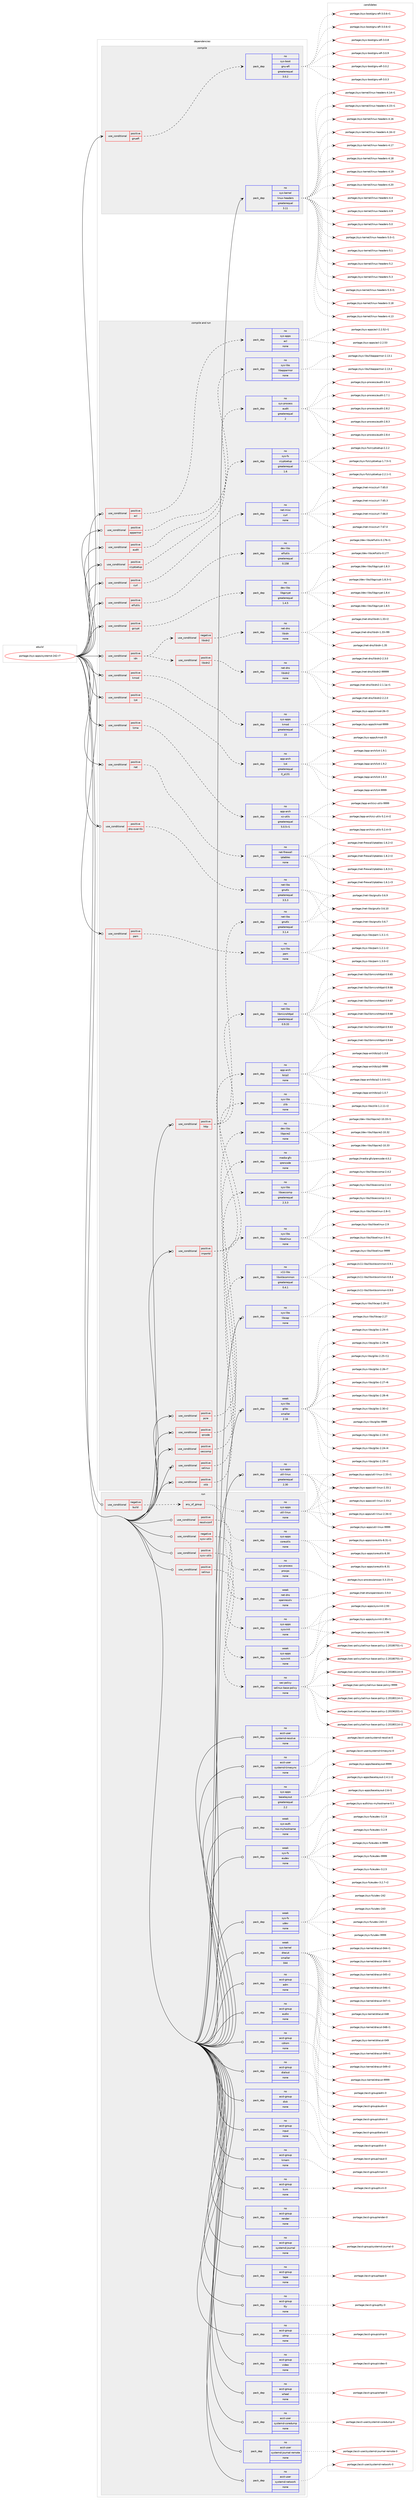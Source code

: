 digraph prolog {

# *************
# Graph options
# *************

newrank=true;
concentrate=true;
compound=true;
graph [rankdir=LR,fontname=Helvetica,fontsize=10,ranksep=1.5];#, ranksep=2.5, nodesep=0.2];
edge  [arrowhead=vee];
node  [fontname=Helvetica,fontsize=10];

# **********
# The ebuild
# **********

subgraph cluster_leftcol {
color=gray;
rank=same;
label=<<i>ebuild</i>>;
id [label="portage://sys-apps/systemd-242-r7", color=red, width=4, href="../sys-apps/systemd-242-r7.svg"];
}

# ****************
# The dependencies
# ****************

subgraph cluster_midcol {
color=gray;
label=<<i>dependencies</i>>;
subgraph cluster_compile {
fillcolor="#eeeeee";
style=filled;
label=<<i>compile</i>>;
subgraph cond100200 {
dependency411601 [label=<<TABLE BORDER="0" CELLBORDER="1" CELLSPACING="0" CELLPADDING="4"><TR><TD ROWSPAN="3" CELLPADDING="10">use_conditional</TD></TR><TR><TD>positive</TD></TR><TR><TD>gnuefi</TD></TR></TABLE>>, shape=none, color=red];
subgraph pack304521 {
dependency411602 [label=<<TABLE BORDER="0" CELLBORDER="1" CELLSPACING="0" CELLPADDING="4" WIDTH="220"><TR><TD ROWSPAN="6" CELLPADDING="30">pack_dep</TD></TR><TR><TD WIDTH="110">no</TD></TR><TR><TD>sys-boot</TD></TR><TR><TD>gnu-efi</TD></TR><TR><TD>greaterequal</TD></TR><TR><TD>3.0.2</TD></TR></TABLE>>, shape=none, color=blue];
}
dependency411601:e -> dependency411602:w [weight=20,style="dashed",arrowhead="vee"];
}
id:e -> dependency411601:w [weight=20,style="solid",arrowhead="vee"];
subgraph pack304522 {
dependency411603 [label=<<TABLE BORDER="0" CELLBORDER="1" CELLSPACING="0" CELLPADDING="4" WIDTH="220"><TR><TD ROWSPAN="6" CELLPADDING="30">pack_dep</TD></TR><TR><TD WIDTH="110">no</TD></TR><TR><TD>sys-kernel</TD></TR><TR><TD>linux-headers</TD></TR><TR><TD>greaterequal</TD></TR><TR><TD>3.11</TD></TR></TABLE>>, shape=none, color=blue];
}
id:e -> dependency411603:w [weight=20,style="solid",arrowhead="vee"];
}
subgraph cluster_compileandrun {
fillcolor="#eeeeee";
style=filled;
label=<<i>compile and run</i>>;
subgraph cond100201 {
dependency411604 [label=<<TABLE BORDER="0" CELLBORDER="1" CELLSPACING="0" CELLPADDING="4"><TR><TD ROWSPAN="3" CELLPADDING="10">use_conditional</TD></TR><TR><TD>positive</TD></TR><TR><TD>acl</TD></TR></TABLE>>, shape=none, color=red];
subgraph pack304523 {
dependency411605 [label=<<TABLE BORDER="0" CELLBORDER="1" CELLSPACING="0" CELLPADDING="4" WIDTH="220"><TR><TD ROWSPAN="6" CELLPADDING="30">pack_dep</TD></TR><TR><TD WIDTH="110">no</TD></TR><TR><TD>sys-apps</TD></TR><TR><TD>acl</TD></TR><TR><TD>none</TD></TR><TR><TD></TD></TR></TABLE>>, shape=none, color=blue];
}
dependency411604:e -> dependency411605:w [weight=20,style="dashed",arrowhead="vee"];
}
id:e -> dependency411604:w [weight=20,style="solid",arrowhead="odotvee"];
subgraph cond100202 {
dependency411606 [label=<<TABLE BORDER="0" CELLBORDER="1" CELLSPACING="0" CELLPADDING="4"><TR><TD ROWSPAN="3" CELLPADDING="10">use_conditional</TD></TR><TR><TD>positive</TD></TR><TR><TD>apparmor</TD></TR></TABLE>>, shape=none, color=red];
subgraph pack304524 {
dependency411607 [label=<<TABLE BORDER="0" CELLBORDER="1" CELLSPACING="0" CELLPADDING="4" WIDTH="220"><TR><TD ROWSPAN="6" CELLPADDING="30">pack_dep</TD></TR><TR><TD WIDTH="110">no</TD></TR><TR><TD>sys-libs</TD></TR><TR><TD>libapparmor</TD></TR><TR><TD>none</TD></TR><TR><TD></TD></TR></TABLE>>, shape=none, color=blue];
}
dependency411606:e -> dependency411607:w [weight=20,style="dashed",arrowhead="vee"];
}
id:e -> dependency411606:w [weight=20,style="solid",arrowhead="odotvee"];
subgraph cond100203 {
dependency411608 [label=<<TABLE BORDER="0" CELLBORDER="1" CELLSPACING="0" CELLPADDING="4"><TR><TD ROWSPAN="3" CELLPADDING="10">use_conditional</TD></TR><TR><TD>positive</TD></TR><TR><TD>audit</TD></TR></TABLE>>, shape=none, color=red];
subgraph pack304525 {
dependency411609 [label=<<TABLE BORDER="0" CELLBORDER="1" CELLSPACING="0" CELLPADDING="4" WIDTH="220"><TR><TD ROWSPAN="6" CELLPADDING="30">pack_dep</TD></TR><TR><TD WIDTH="110">no</TD></TR><TR><TD>sys-process</TD></TR><TR><TD>audit</TD></TR><TR><TD>greaterequal</TD></TR><TR><TD>2</TD></TR></TABLE>>, shape=none, color=blue];
}
dependency411608:e -> dependency411609:w [weight=20,style="dashed",arrowhead="vee"];
}
id:e -> dependency411608:w [weight=20,style="solid",arrowhead="odotvee"];
subgraph cond100204 {
dependency411610 [label=<<TABLE BORDER="0" CELLBORDER="1" CELLSPACING="0" CELLPADDING="4"><TR><TD ROWSPAN="3" CELLPADDING="10">use_conditional</TD></TR><TR><TD>positive</TD></TR><TR><TD>cryptsetup</TD></TR></TABLE>>, shape=none, color=red];
subgraph pack304526 {
dependency411611 [label=<<TABLE BORDER="0" CELLBORDER="1" CELLSPACING="0" CELLPADDING="4" WIDTH="220"><TR><TD ROWSPAN="6" CELLPADDING="30">pack_dep</TD></TR><TR><TD WIDTH="110">no</TD></TR><TR><TD>sys-fs</TD></TR><TR><TD>cryptsetup</TD></TR><TR><TD>greaterequal</TD></TR><TR><TD>1.6</TD></TR></TABLE>>, shape=none, color=blue];
}
dependency411610:e -> dependency411611:w [weight=20,style="dashed",arrowhead="vee"];
}
id:e -> dependency411610:w [weight=20,style="solid",arrowhead="odotvee"];
subgraph cond100205 {
dependency411612 [label=<<TABLE BORDER="0" CELLBORDER="1" CELLSPACING="0" CELLPADDING="4"><TR><TD ROWSPAN="3" CELLPADDING="10">use_conditional</TD></TR><TR><TD>positive</TD></TR><TR><TD>curl</TD></TR></TABLE>>, shape=none, color=red];
subgraph pack304527 {
dependency411613 [label=<<TABLE BORDER="0" CELLBORDER="1" CELLSPACING="0" CELLPADDING="4" WIDTH="220"><TR><TD ROWSPAN="6" CELLPADDING="30">pack_dep</TD></TR><TR><TD WIDTH="110">no</TD></TR><TR><TD>net-misc</TD></TR><TR><TD>curl</TD></TR><TR><TD>none</TD></TR><TR><TD></TD></TR></TABLE>>, shape=none, color=blue];
}
dependency411612:e -> dependency411613:w [weight=20,style="dashed",arrowhead="vee"];
}
id:e -> dependency411612:w [weight=20,style="solid",arrowhead="odotvee"];
subgraph cond100206 {
dependency411614 [label=<<TABLE BORDER="0" CELLBORDER="1" CELLSPACING="0" CELLPADDING="4"><TR><TD ROWSPAN="3" CELLPADDING="10">use_conditional</TD></TR><TR><TD>positive</TD></TR><TR><TD>dns-over-tls</TD></TR></TABLE>>, shape=none, color=red];
subgraph pack304528 {
dependency411615 [label=<<TABLE BORDER="0" CELLBORDER="1" CELLSPACING="0" CELLPADDING="4" WIDTH="220"><TR><TD ROWSPAN="6" CELLPADDING="30">pack_dep</TD></TR><TR><TD WIDTH="110">no</TD></TR><TR><TD>net-libs</TD></TR><TR><TD>gnutls</TD></TR><TR><TD>greaterequal</TD></TR><TR><TD>3.5.3</TD></TR></TABLE>>, shape=none, color=blue];
}
dependency411614:e -> dependency411615:w [weight=20,style="dashed",arrowhead="vee"];
}
id:e -> dependency411614:w [weight=20,style="solid",arrowhead="odotvee"];
subgraph cond100207 {
dependency411616 [label=<<TABLE BORDER="0" CELLBORDER="1" CELLSPACING="0" CELLPADDING="4"><TR><TD ROWSPAN="3" CELLPADDING="10">use_conditional</TD></TR><TR><TD>positive</TD></TR><TR><TD>elfutils</TD></TR></TABLE>>, shape=none, color=red];
subgraph pack304529 {
dependency411617 [label=<<TABLE BORDER="0" CELLBORDER="1" CELLSPACING="0" CELLPADDING="4" WIDTH="220"><TR><TD ROWSPAN="6" CELLPADDING="30">pack_dep</TD></TR><TR><TD WIDTH="110">no</TD></TR><TR><TD>dev-libs</TD></TR><TR><TD>elfutils</TD></TR><TR><TD>greaterequal</TD></TR><TR><TD>0.158</TD></TR></TABLE>>, shape=none, color=blue];
}
dependency411616:e -> dependency411617:w [weight=20,style="dashed",arrowhead="vee"];
}
id:e -> dependency411616:w [weight=20,style="solid",arrowhead="odotvee"];
subgraph cond100208 {
dependency411618 [label=<<TABLE BORDER="0" CELLBORDER="1" CELLSPACING="0" CELLPADDING="4"><TR><TD ROWSPAN="3" CELLPADDING="10">use_conditional</TD></TR><TR><TD>positive</TD></TR><TR><TD>gcrypt</TD></TR></TABLE>>, shape=none, color=red];
subgraph pack304530 {
dependency411619 [label=<<TABLE BORDER="0" CELLBORDER="1" CELLSPACING="0" CELLPADDING="4" WIDTH="220"><TR><TD ROWSPAN="6" CELLPADDING="30">pack_dep</TD></TR><TR><TD WIDTH="110">no</TD></TR><TR><TD>dev-libs</TD></TR><TR><TD>libgcrypt</TD></TR><TR><TD>greaterequal</TD></TR><TR><TD>1.4.5</TD></TR></TABLE>>, shape=none, color=blue];
}
dependency411618:e -> dependency411619:w [weight=20,style="dashed",arrowhead="vee"];
}
id:e -> dependency411618:w [weight=20,style="solid",arrowhead="odotvee"];
subgraph cond100209 {
dependency411620 [label=<<TABLE BORDER="0" CELLBORDER="1" CELLSPACING="0" CELLPADDING="4"><TR><TD ROWSPAN="3" CELLPADDING="10">use_conditional</TD></TR><TR><TD>positive</TD></TR><TR><TD>http</TD></TR></TABLE>>, shape=none, color=red];
subgraph pack304531 {
dependency411621 [label=<<TABLE BORDER="0" CELLBORDER="1" CELLSPACING="0" CELLPADDING="4" WIDTH="220"><TR><TD ROWSPAN="6" CELLPADDING="30">pack_dep</TD></TR><TR><TD WIDTH="110">no</TD></TR><TR><TD>net-libs</TD></TR><TR><TD>libmicrohttpd</TD></TR><TR><TD>greaterequal</TD></TR><TR><TD>0.9.33</TD></TR></TABLE>>, shape=none, color=blue];
}
dependency411620:e -> dependency411621:w [weight=20,style="dashed",arrowhead="vee"];
subgraph pack304532 {
dependency411622 [label=<<TABLE BORDER="0" CELLBORDER="1" CELLSPACING="0" CELLPADDING="4" WIDTH="220"><TR><TD ROWSPAN="6" CELLPADDING="30">pack_dep</TD></TR><TR><TD WIDTH="110">no</TD></TR><TR><TD>net-libs</TD></TR><TR><TD>gnutls</TD></TR><TR><TD>greaterequal</TD></TR><TR><TD>3.1.4</TD></TR></TABLE>>, shape=none, color=blue];
}
dependency411620:e -> dependency411622:w [weight=20,style="dashed",arrowhead="vee"];
}
id:e -> dependency411620:w [weight=20,style="solid",arrowhead="odotvee"];
subgraph cond100210 {
dependency411623 [label=<<TABLE BORDER="0" CELLBORDER="1" CELLSPACING="0" CELLPADDING="4"><TR><TD ROWSPAN="3" CELLPADDING="10">use_conditional</TD></TR><TR><TD>positive</TD></TR><TR><TD>idn</TD></TR></TABLE>>, shape=none, color=red];
subgraph cond100211 {
dependency411624 [label=<<TABLE BORDER="0" CELLBORDER="1" CELLSPACING="0" CELLPADDING="4"><TR><TD ROWSPAN="3" CELLPADDING="10">use_conditional</TD></TR><TR><TD>positive</TD></TR><TR><TD>libidn2</TD></TR></TABLE>>, shape=none, color=red];
subgraph pack304533 {
dependency411625 [label=<<TABLE BORDER="0" CELLBORDER="1" CELLSPACING="0" CELLPADDING="4" WIDTH="220"><TR><TD ROWSPAN="6" CELLPADDING="30">pack_dep</TD></TR><TR><TD WIDTH="110">no</TD></TR><TR><TD>net-dns</TD></TR><TR><TD>libidn2</TD></TR><TR><TD>none</TD></TR><TR><TD></TD></TR></TABLE>>, shape=none, color=blue];
}
dependency411624:e -> dependency411625:w [weight=20,style="dashed",arrowhead="vee"];
}
dependency411623:e -> dependency411624:w [weight=20,style="dashed",arrowhead="vee"];
subgraph cond100212 {
dependency411626 [label=<<TABLE BORDER="0" CELLBORDER="1" CELLSPACING="0" CELLPADDING="4"><TR><TD ROWSPAN="3" CELLPADDING="10">use_conditional</TD></TR><TR><TD>negative</TD></TR><TR><TD>libidn2</TD></TR></TABLE>>, shape=none, color=red];
subgraph pack304534 {
dependency411627 [label=<<TABLE BORDER="0" CELLBORDER="1" CELLSPACING="0" CELLPADDING="4" WIDTH="220"><TR><TD ROWSPAN="6" CELLPADDING="30">pack_dep</TD></TR><TR><TD WIDTH="110">no</TD></TR><TR><TD>net-dns</TD></TR><TR><TD>libidn</TD></TR><TR><TD>none</TD></TR><TR><TD></TD></TR></TABLE>>, shape=none, color=blue];
}
dependency411626:e -> dependency411627:w [weight=20,style="dashed",arrowhead="vee"];
}
dependency411623:e -> dependency411626:w [weight=20,style="dashed",arrowhead="vee"];
}
id:e -> dependency411623:w [weight=20,style="solid",arrowhead="odotvee"];
subgraph cond100213 {
dependency411628 [label=<<TABLE BORDER="0" CELLBORDER="1" CELLSPACING="0" CELLPADDING="4"><TR><TD ROWSPAN="3" CELLPADDING="10">use_conditional</TD></TR><TR><TD>positive</TD></TR><TR><TD>importd</TD></TR></TABLE>>, shape=none, color=red];
subgraph pack304535 {
dependency411629 [label=<<TABLE BORDER="0" CELLBORDER="1" CELLSPACING="0" CELLPADDING="4" WIDTH="220"><TR><TD ROWSPAN="6" CELLPADDING="30">pack_dep</TD></TR><TR><TD WIDTH="110">no</TD></TR><TR><TD>app-arch</TD></TR><TR><TD>bzip2</TD></TR><TR><TD>none</TD></TR><TR><TD></TD></TR></TABLE>>, shape=none, color=blue];
}
dependency411628:e -> dependency411629:w [weight=20,style="dashed",arrowhead="vee"];
subgraph pack304536 {
dependency411630 [label=<<TABLE BORDER="0" CELLBORDER="1" CELLSPACING="0" CELLPADDING="4" WIDTH="220"><TR><TD ROWSPAN="6" CELLPADDING="30">pack_dep</TD></TR><TR><TD WIDTH="110">no</TD></TR><TR><TD>sys-libs</TD></TR><TR><TD>zlib</TD></TR><TR><TD>none</TD></TR><TR><TD></TD></TR></TABLE>>, shape=none, color=blue];
}
dependency411628:e -> dependency411630:w [weight=20,style="dashed",arrowhead="vee"];
}
id:e -> dependency411628:w [weight=20,style="solid",arrowhead="odotvee"];
subgraph cond100214 {
dependency411631 [label=<<TABLE BORDER="0" CELLBORDER="1" CELLSPACING="0" CELLPADDING="4"><TR><TD ROWSPAN="3" CELLPADDING="10">use_conditional</TD></TR><TR><TD>positive</TD></TR><TR><TD>kmod</TD></TR></TABLE>>, shape=none, color=red];
subgraph pack304537 {
dependency411632 [label=<<TABLE BORDER="0" CELLBORDER="1" CELLSPACING="0" CELLPADDING="4" WIDTH="220"><TR><TD ROWSPAN="6" CELLPADDING="30">pack_dep</TD></TR><TR><TD WIDTH="110">no</TD></TR><TR><TD>sys-apps</TD></TR><TR><TD>kmod</TD></TR><TR><TD>greaterequal</TD></TR><TR><TD>15</TD></TR></TABLE>>, shape=none, color=blue];
}
dependency411631:e -> dependency411632:w [weight=20,style="dashed",arrowhead="vee"];
}
id:e -> dependency411631:w [weight=20,style="solid",arrowhead="odotvee"];
subgraph cond100215 {
dependency411633 [label=<<TABLE BORDER="0" CELLBORDER="1" CELLSPACING="0" CELLPADDING="4"><TR><TD ROWSPAN="3" CELLPADDING="10">use_conditional</TD></TR><TR><TD>positive</TD></TR><TR><TD>lz4</TD></TR></TABLE>>, shape=none, color=red];
subgraph pack304538 {
dependency411634 [label=<<TABLE BORDER="0" CELLBORDER="1" CELLSPACING="0" CELLPADDING="4" WIDTH="220"><TR><TD ROWSPAN="6" CELLPADDING="30">pack_dep</TD></TR><TR><TD WIDTH="110">no</TD></TR><TR><TD>app-arch</TD></TR><TR><TD>lz4</TD></TR><TR><TD>greaterequal</TD></TR><TR><TD>0_p131</TD></TR></TABLE>>, shape=none, color=blue];
}
dependency411633:e -> dependency411634:w [weight=20,style="dashed",arrowhead="vee"];
}
id:e -> dependency411633:w [weight=20,style="solid",arrowhead="odotvee"];
subgraph cond100216 {
dependency411635 [label=<<TABLE BORDER="0" CELLBORDER="1" CELLSPACING="0" CELLPADDING="4"><TR><TD ROWSPAN="3" CELLPADDING="10">use_conditional</TD></TR><TR><TD>positive</TD></TR><TR><TD>lzma</TD></TR></TABLE>>, shape=none, color=red];
subgraph pack304539 {
dependency411636 [label=<<TABLE BORDER="0" CELLBORDER="1" CELLSPACING="0" CELLPADDING="4" WIDTH="220"><TR><TD ROWSPAN="6" CELLPADDING="30">pack_dep</TD></TR><TR><TD WIDTH="110">no</TD></TR><TR><TD>app-arch</TD></TR><TR><TD>xz-utils</TD></TR><TR><TD>greaterequal</TD></TR><TR><TD>5.0.5-r1</TD></TR></TABLE>>, shape=none, color=blue];
}
dependency411635:e -> dependency411636:w [weight=20,style="dashed",arrowhead="vee"];
}
id:e -> dependency411635:w [weight=20,style="solid",arrowhead="odotvee"];
subgraph cond100217 {
dependency411637 [label=<<TABLE BORDER="0" CELLBORDER="1" CELLSPACING="0" CELLPADDING="4"><TR><TD ROWSPAN="3" CELLPADDING="10">use_conditional</TD></TR><TR><TD>positive</TD></TR><TR><TD>nat</TD></TR></TABLE>>, shape=none, color=red];
subgraph pack304540 {
dependency411638 [label=<<TABLE BORDER="0" CELLBORDER="1" CELLSPACING="0" CELLPADDING="4" WIDTH="220"><TR><TD ROWSPAN="6" CELLPADDING="30">pack_dep</TD></TR><TR><TD WIDTH="110">no</TD></TR><TR><TD>net-firewall</TD></TR><TR><TD>iptables</TD></TR><TR><TD>none</TD></TR><TR><TD></TD></TR></TABLE>>, shape=none, color=blue];
}
dependency411637:e -> dependency411638:w [weight=20,style="dashed",arrowhead="vee"];
}
id:e -> dependency411637:w [weight=20,style="solid",arrowhead="odotvee"];
subgraph cond100218 {
dependency411639 [label=<<TABLE BORDER="0" CELLBORDER="1" CELLSPACING="0" CELLPADDING="4"><TR><TD ROWSPAN="3" CELLPADDING="10">use_conditional</TD></TR><TR><TD>positive</TD></TR><TR><TD>pam</TD></TR></TABLE>>, shape=none, color=red];
subgraph pack304541 {
dependency411640 [label=<<TABLE BORDER="0" CELLBORDER="1" CELLSPACING="0" CELLPADDING="4" WIDTH="220"><TR><TD ROWSPAN="6" CELLPADDING="30">pack_dep</TD></TR><TR><TD WIDTH="110">no</TD></TR><TR><TD>sys-libs</TD></TR><TR><TD>pam</TD></TR><TR><TD>none</TD></TR><TR><TD></TD></TR></TABLE>>, shape=none, color=blue];
}
dependency411639:e -> dependency411640:w [weight=20,style="dashed",arrowhead="vee"];
}
id:e -> dependency411639:w [weight=20,style="solid",arrowhead="odotvee"];
subgraph cond100219 {
dependency411641 [label=<<TABLE BORDER="0" CELLBORDER="1" CELLSPACING="0" CELLPADDING="4"><TR><TD ROWSPAN="3" CELLPADDING="10">use_conditional</TD></TR><TR><TD>positive</TD></TR><TR><TD>pcre</TD></TR></TABLE>>, shape=none, color=red];
subgraph pack304542 {
dependency411642 [label=<<TABLE BORDER="0" CELLBORDER="1" CELLSPACING="0" CELLPADDING="4" WIDTH="220"><TR><TD ROWSPAN="6" CELLPADDING="30">pack_dep</TD></TR><TR><TD WIDTH="110">no</TD></TR><TR><TD>dev-libs</TD></TR><TR><TD>libpcre2</TD></TR><TR><TD>none</TD></TR><TR><TD></TD></TR></TABLE>>, shape=none, color=blue];
}
dependency411641:e -> dependency411642:w [weight=20,style="dashed",arrowhead="vee"];
}
id:e -> dependency411641:w [weight=20,style="solid",arrowhead="odotvee"];
subgraph cond100220 {
dependency411643 [label=<<TABLE BORDER="0" CELLBORDER="1" CELLSPACING="0" CELLPADDING="4"><TR><TD ROWSPAN="3" CELLPADDING="10">use_conditional</TD></TR><TR><TD>positive</TD></TR><TR><TD>qrcode</TD></TR></TABLE>>, shape=none, color=red];
subgraph pack304543 {
dependency411644 [label=<<TABLE BORDER="0" CELLBORDER="1" CELLSPACING="0" CELLPADDING="4" WIDTH="220"><TR><TD ROWSPAN="6" CELLPADDING="30">pack_dep</TD></TR><TR><TD WIDTH="110">no</TD></TR><TR><TD>media-gfx</TD></TR><TR><TD>qrencode</TD></TR><TR><TD>none</TD></TR><TR><TD></TD></TR></TABLE>>, shape=none, color=blue];
}
dependency411643:e -> dependency411644:w [weight=20,style="dashed",arrowhead="vee"];
}
id:e -> dependency411643:w [weight=20,style="solid",arrowhead="odotvee"];
subgraph cond100221 {
dependency411645 [label=<<TABLE BORDER="0" CELLBORDER="1" CELLSPACING="0" CELLPADDING="4"><TR><TD ROWSPAN="3" CELLPADDING="10">use_conditional</TD></TR><TR><TD>positive</TD></TR><TR><TD>seccomp</TD></TR></TABLE>>, shape=none, color=red];
subgraph pack304544 {
dependency411646 [label=<<TABLE BORDER="0" CELLBORDER="1" CELLSPACING="0" CELLPADDING="4" WIDTH="220"><TR><TD ROWSPAN="6" CELLPADDING="30">pack_dep</TD></TR><TR><TD WIDTH="110">no</TD></TR><TR><TD>sys-libs</TD></TR><TR><TD>libseccomp</TD></TR><TR><TD>greaterequal</TD></TR><TR><TD>2.3.3</TD></TR></TABLE>>, shape=none, color=blue];
}
dependency411645:e -> dependency411646:w [weight=20,style="dashed",arrowhead="vee"];
}
id:e -> dependency411645:w [weight=20,style="solid",arrowhead="odotvee"];
subgraph cond100222 {
dependency411647 [label=<<TABLE BORDER="0" CELLBORDER="1" CELLSPACING="0" CELLPADDING="4"><TR><TD ROWSPAN="3" CELLPADDING="10">use_conditional</TD></TR><TR><TD>positive</TD></TR><TR><TD>selinux</TD></TR></TABLE>>, shape=none, color=red];
subgraph pack304545 {
dependency411648 [label=<<TABLE BORDER="0" CELLBORDER="1" CELLSPACING="0" CELLPADDING="4" WIDTH="220"><TR><TD ROWSPAN="6" CELLPADDING="30">pack_dep</TD></TR><TR><TD WIDTH="110">no</TD></TR><TR><TD>sys-libs</TD></TR><TR><TD>libselinux</TD></TR><TR><TD>none</TD></TR><TR><TD></TD></TR></TABLE>>, shape=none, color=blue];
}
dependency411647:e -> dependency411648:w [weight=20,style="dashed",arrowhead="vee"];
}
id:e -> dependency411647:w [weight=20,style="solid",arrowhead="odotvee"];
subgraph cond100223 {
dependency411649 [label=<<TABLE BORDER="0" CELLBORDER="1" CELLSPACING="0" CELLPADDING="4"><TR><TD ROWSPAN="3" CELLPADDING="10">use_conditional</TD></TR><TR><TD>positive</TD></TR><TR><TD>xkb</TD></TR></TABLE>>, shape=none, color=red];
subgraph pack304546 {
dependency411650 [label=<<TABLE BORDER="0" CELLBORDER="1" CELLSPACING="0" CELLPADDING="4" WIDTH="220"><TR><TD ROWSPAN="6" CELLPADDING="30">pack_dep</TD></TR><TR><TD WIDTH="110">no</TD></TR><TR><TD>x11-libs</TD></TR><TR><TD>libxkbcommon</TD></TR><TR><TD>greaterequal</TD></TR><TR><TD>0.4.1</TD></TR></TABLE>>, shape=none, color=blue];
}
dependency411649:e -> dependency411650:w [weight=20,style="dashed",arrowhead="vee"];
}
id:e -> dependency411649:w [weight=20,style="solid",arrowhead="odotvee"];
subgraph pack304547 {
dependency411651 [label=<<TABLE BORDER="0" CELLBORDER="1" CELLSPACING="0" CELLPADDING="4" WIDTH="220"><TR><TD ROWSPAN="6" CELLPADDING="30">pack_dep</TD></TR><TR><TD WIDTH="110">no</TD></TR><TR><TD>sys-apps</TD></TR><TR><TD>util-linux</TD></TR><TR><TD>greaterequal</TD></TR><TR><TD>2.30</TD></TR></TABLE>>, shape=none, color=blue];
}
id:e -> dependency411651:w [weight=20,style="solid",arrowhead="odotvee"];
subgraph pack304548 {
dependency411652 [label=<<TABLE BORDER="0" CELLBORDER="1" CELLSPACING="0" CELLPADDING="4" WIDTH="220"><TR><TD ROWSPAN="6" CELLPADDING="30">pack_dep</TD></TR><TR><TD WIDTH="110">no</TD></TR><TR><TD>sys-libs</TD></TR><TR><TD>libcap</TD></TR><TR><TD>none</TD></TR><TR><TD></TD></TR></TABLE>>, shape=none, color=blue];
}
id:e -> dependency411652:w [weight=20,style="solid",arrowhead="odotvee"];
subgraph pack304549 {
dependency411653 [label=<<TABLE BORDER="0" CELLBORDER="1" CELLSPACING="0" CELLPADDING="4" WIDTH="220"><TR><TD ROWSPAN="6" CELLPADDING="30">pack_dep</TD></TR><TR><TD WIDTH="110">weak</TD></TR><TR><TD>sys-libs</TD></TR><TR><TD>glibc</TD></TR><TR><TD>smaller</TD></TR><TR><TD>2.16</TD></TR></TABLE>>, shape=none, color=blue];
}
id:e -> dependency411653:w [weight=20,style="solid",arrowhead="odotvee"];
}
subgraph cluster_run {
fillcolor="#eeeeee";
style=filled;
label=<<i>run</i>>;
subgraph cond100224 {
dependency411654 [label=<<TABLE BORDER="0" CELLBORDER="1" CELLSPACING="0" CELLPADDING="4"><TR><TD ROWSPAN="3" CELLPADDING="10">use_conditional</TD></TR><TR><TD>negative</TD></TR><TR><TD>build</TD></TR></TABLE>>, shape=none, color=red];
subgraph any6657 {
dependency411655 [label=<<TABLE BORDER="0" CELLBORDER="1" CELLSPACING="0" CELLPADDING="4"><TR><TD CELLPADDING="10">any_of_group</TD></TR></TABLE>>, shape=none, color=red];subgraph pack304550 {
dependency411656 [label=<<TABLE BORDER="0" CELLBORDER="1" CELLSPACING="0" CELLPADDING="4" WIDTH="220"><TR><TD ROWSPAN="6" CELLPADDING="30">pack_dep</TD></TR><TR><TD WIDTH="110">no</TD></TR><TR><TD>sys-apps</TD></TR><TR><TD>util-linux</TD></TR><TR><TD>none</TD></TR><TR><TD></TD></TR></TABLE>>, shape=none, color=blue];
}
dependency411655:e -> dependency411656:w [weight=20,style="dotted",arrowhead="oinv"];
subgraph pack304551 {
dependency411657 [label=<<TABLE BORDER="0" CELLBORDER="1" CELLSPACING="0" CELLPADDING="4" WIDTH="220"><TR><TD ROWSPAN="6" CELLPADDING="30">pack_dep</TD></TR><TR><TD WIDTH="110">no</TD></TR><TR><TD>sys-process</TD></TR><TR><TD>procps</TD></TR><TR><TD>none</TD></TR><TR><TD></TD></TR></TABLE>>, shape=none, color=blue];
}
dependency411655:e -> dependency411657:w [weight=20,style="dotted",arrowhead="oinv"];
subgraph pack304552 {
dependency411658 [label=<<TABLE BORDER="0" CELLBORDER="1" CELLSPACING="0" CELLPADDING="4" WIDTH="220"><TR><TD ROWSPAN="6" CELLPADDING="30">pack_dep</TD></TR><TR><TD WIDTH="110">no</TD></TR><TR><TD>sys-apps</TD></TR><TR><TD>coreutils</TD></TR><TR><TD>none</TD></TR><TR><TD></TD></TR></TABLE>>, shape=none, color=blue];
}
dependency411655:e -> dependency411658:w [weight=20,style="dotted",arrowhead="oinv"];
}
dependency411654:e -> dependency411655:w [weight=20,style="dashed",arrowhead="vee"];
}
id:e -> dependency411654:w [weight=20,style="solid",arrowhead="odot"];
subgraph cond100225 {
dependency411659 [label=<<TABLE BORDER="0" CELLBORDER="1" CELLSPACING="0" CELLPADDING="4"><TR><TD ROWSPAN="3" CELLPADDING="10">use_conditional</TD></TR><TR><TD>negative</TD></TR><TR><TD>sysv-utils</TD></TR></TABLE>>, shape=none, color=red];
subgraph pack304553 {
dependency411660 [label=<<TABLE BORDER="0" CELLBORDER="1" CELLSPACING="0" CELLPADDING="4" WIDTH="220"><TR><TD ROWSPAN="6" CELLPADDING="30">pack_dep</TD></TR><TR><TD WIDTH="110">no</TD></TR><TR><TD>sys-apps</TD></TR><TR><TD>sysvinit</TD></TR><TR><TD>none</TD></TR><TR><TD></TD></TR></TABLE>>, shape=none, color=blue];
}
dependency411659:e -> dependency411660:w [weight=20,style="dashed",arrowhead="vee"];
}
id:e -> dependency411659:w [weight=20,style="solid",arrowhead="odot"];
subgraph cond100226 {
dependency411661 [label=<<TABLE BORDER="0" CELLBORDER="1" CELLSPACING="0" CELLPADDING="4"><TR><TD ROWSPAN="3" CELLPADDING="10">use_conditional</TD></TR><TR><TD>positive</TD></TR><TR><TD>resolvconf</TD></TR></TABLE>>, shape=none, color=red];
subgraph pack304554 {
dependency411662 [label=<<TABLE BORDER="0" CELLBORDER="1" CELLSPACING="0" CELLPADDING="4" WIDTH="220"><TR><TD ROWSPAN="6" CELLPADDING="30">pack_dep</TD></TR><TR><TD WIDTH="110">weak</TD></TR><TR><TD>net-dns</TD></TR><TR><TD>openresolv</TD></TR><TR><TD>none</TD></TR><TR><TD></TD></TR></TABLE>>, shape=none, color=blue];
}
dependency411661:e -> dependency411662:w [weight=20,style="dashed",arrowhead="vee"];
}
id:e -> dependency411661:w [weight=20,style="solid",arrowhead="odot"];
subgraph cond100227 {
dependency411663 [label=<<TABLE BORDER="0" CELLBORDER="1" CELLSPACING="0" CELLPADDING="4"><TR><TD ROWSPAN="3" CELLPADDING="10">use_conditional</TD></TR><TR><TD>positive</TD></TR><TR><TD>selinux</TD></TR></TABLE>>, shape=none, color=red];
subgraph pack304555 {
dependency411664 [label=<<TABLE BORDER="0" CELLBORDER="1" CELLSPACING="0" CELLPADDING="4" WIDTH="220"><TR><TD ROWSPAN="6" CELLPADDING="30">pack_dep</TD></TR><TR><TD WIDTH="110">no</TD></TR><TR><TD>sec-policy</TD></TR><TR><TD>selinux-base-policy</TD></TR><TR><TD>none</TD></TR><TR><TD></TD></TR></TABLE>>, shape=none, color=blue];
}
dependency411663:e -> dependency411664:w [weight=20,style="dashed",arrowhead="vee"];
}
id:e -> dependency411663:w [weight=20,style="solid",arrowhead="odot"];
subgraph cond100228 {
dependency411665 [label=<<TABLE BORDER="0" CELLBORDER="1" CELLSPACING="0" CELLPADDING="4"><TR><TD ROWSPAN="3" CELLPADDING="10">use_conditional</TD></TR><TR><TD>positive</TD></TR><TR><TD>sysv-utils</TD></TR></TABLE>>, shape=none, color=red];
subgraph pack304556 {
dependency411666 [label=<<TABLE BORDER="0" CELLBORDER="1" CELLSPACING="0" CELLPADDING="4" WIDTH="220"><TR><TD ROWSPAN="6" CELLPADDING="30">pack_dep</TD></TR><TR><TD WIDTH="110">weak</TD></TR><TR><TD>sys-apps</TD></TR><TR><TD>sysvinit</TD></TR><TR><TD>none</TD></TR><TR><TD></TD></TR></TABLE>>, shape=none, color=blue];
}
dependency411665:e -> dependency411666:w [weight=20,style="dashed",arrowhead="vee"];
}
id:e -> dependency411665:w [weight=20,style="solid",arrowhead="odot"];
subgraph pack304557 {
dependency411667 [label=<<TABLE BORDER="0" CELLBORDER="1" CELLSPACING="0" CELLPADDING="4" WIDTH="220"><TR><TD ROWSPAN="6" CELLPADDING="30">pack_dep</TD></TR><TR><TD WIDTH="110">no</TD></TR><TR><TD>acct-group</TD></TR><TR><TD>adm</TD></TR><TR><TD>none</TD></TR><TR><TD></TD></TR></TABLE>>, shape=none, color=blue];
}
id:e -> dependency411667:w [weight=20,style="solid",arrowhead="odot"];
subgraph pack304558 {
dependency411668 [label=<<TABLE BORDER="0" CELLBORDER="1" CELLSPACING="0" CELLPADDING="4" WIDTH="220"><TR><TD ROWSPAN="6" CELLPADDING="30">pack_dep</TD></TR><TR><TD WIDTH="110">no</TD></TR><TR><TD>acct-group</TD></TR><TR><TD>audio</TD></TR><TR><TD>none</TD></TR><TR><TD></TD></TR></TABLE>>, shape=none, color=blue];
}
id:e -> dependency411668:w [weight=20,style="solid",arrowhead="odot"];
subgraph pack304559 {
dependency411669 [label=<<TABLE BORDER="0" CELLBORDER="1" CELLSPACING="0" CELLPADDING="4" WIDTH="220"><TR><TD ROWSPAN="6" CELLPADDING="30">pack_dep</TD></TR><TR><TD WIDTH="110">no</TD></TR><TR><TD>acct-group</TD></TR><TR><TD>cdrom</TD></TR><TR><TD>none</TD></TR><TR><TD></TD></TR></TABLE>>, shape=none, color=blue];
}
id:e -> dependency411669:w [weight=20,style="solid",arrowhead="odot"];
subgraph pack304560 {
dependency411670 [label=<<TABLE BORDER="0" CELLBORDER="1" CELLSPACING="0" CELLPADDING="4" WIDTH="220"><TR><TD ROWSPAN="6" CELLPADDING="30">pack_dep</TD></TR><TR><TD WIDTH="110">no</TD></TR><TR><TD>acct-group</TD></TR><TR><TD>dialout</TD></TR><TR><TD>none</TD></TR><TR><TD></TD></TR></TABLE>>, shape=none, color=blue];
}
id:e -> dependency411670:w [weight=20,style="solid",arrowhead="odot"];
subgraph pack304561 {
dependency411671 [label=<<TABLE BORDER="0" CELLBORDER="1" CELLSPACING="0" CELLPADDING="4" WIDTH="220"><TR><TD ROWSPAN="6" CELLPADDING="30">pack_dep</TD></TR><TR><TD WIDTH="110">no</TD></TR><TR><TD>acct-group</TD></TR><TR><TD>disk</TD></TR><TR><TD>none</TD></TR><TR><TD></TD></TR></TABLE>>, shape=none, color=blue];
}
id:e -> dependency411671:w [weight=20,style="solid",arrowhead="odot"];
subgraph pack304562 {
dependency411672 [label=<<TABLE BORDER="0" CELLBORDER="1" CELLSPACING="0" CELLPADDING="4" WIDTH="220"><TR><TD ROWSPAN="6" CELLPADDING="30">pack_dep</TD></TR><TR><TD WIDTH="110">no</TD></TR><TR><TD>acct-group</TD></TR><TR><TD>input</TD></TR><TR><TD>none</TD></TR><TR><TD></TD></TR></TABLE>>, shape=none, color=blue];
}
id:e -> dependency411672:w [weight=20,style="solid",arrowhead="odot"];
subgraph pack304563 {
dependency411673 [label=<<TABLE BORDER="0" CELLBORDER="1" CELLSPACING="0" CELLPADDING="4" WIDTH="220"><TR><TD ROWSPAN="6" CELLPADDING="30">pack_dep</TD></TR><TR><TD WIDTH="110">no</TD></TR><TR><TD>acct-group</TD></TR><TR><TD>kmem</TD></TR><TR><TD>none</TD></TR><TR><TD></TD></TR></TABLE>>, shape=none, color=blue];
}
id:e -> dependency411673:w [weight=20,style="solid",arrowhead="odot"];
subgraph pack304564 {
dependency411674 [label=<<TABLE BORDER="0" CELLBORDER="1" CELLSPACING="0" CELLPADDING="4" WIDTH="220"><TR><TD ROWSPAN="6" CELLPADDING="30">pack_dep</TD></TR><TR><TD WIDTH="110">no</TD></TR><TR><TD>acct-group</TD></TR><TR><TD>kvm</TD></TR><TR><TD>none</TD></TR><TR><TD></TD></TR></TABLE>>, shape=none, color=blue];
}
id:e -> dependency411674:w [weight=20,style="solid",arrowhead="odot"];
subgraph pack304565 {
dependency411675 [label=<<TABLE BORDER="0" CELLBORDER="1" CELLSPACING="0" CELLPADDING="4" WIDTH="220"><TR><TD ROWSPAN="6" CELLPADDING="30">pack_dep</TD></TR><TR><TD WIDTH="110">no</TD></TR><TR><TD>acct-group</TD></TR><TR><TD>render</TD></TR><TR><TD>none</TD></TR><TR><TD></TD></TR></TABLE>>, shape=none, color=blue];
}
id:e -> dependency411675:w [weight=20,style="solid",arrowhead="odot"];
subgraph pack304566 {
dependency411676 [label=<<TABLE BORDER="0" CELLBORDER="1" CELLSPACING="0" CELLPADDING="4" WIDTH="220"><TR><TD ROWSPAN="6" CELLPADDING="30">pack_dep</TD></TR><TR><TD WIDTH="110">no</TD></TR><TR><TD>acct-group</TD></TR><TR><TD>systemd-journal</TD></TR><TR><TD>none</TD></TR><TR><TD></TD></TR></TABLE>>, shape=none, color=blue];
}
id:e -> dependency411676:w [weight=20,style="solid",arrowhead="odot"];
subgraph pack304567 {
dependency411677 [label=<<TABLE BORDER="0" CELLBORDER="1" CELLSPACING="0" CELLPADDING="4" WIDTH="220"><TR><TD ROWSPAN="6" CELLPADDING="30">pack_dep</TD></TR><TR><TD WIDTH="110">no</TD></TR><TR><TD>acct-group</TD></TR><TR><TD>tape</TD></TR><TR><TD>none</TD></TR><TR><TD></TD></TR></TABLE>>, shape=none, color=blue];
}
id:e -> dependency411677:w [weight=20,style="solid",arrowhead="odot"];
subgraph pack304568 {
dependency411678 [label=<<TABLE BORDER="0" CELLBORDER="1" CELLSPACING="0" CELLPADDING="4" WIDTH="220"><TR><TD ROWSPAN="6" CELLPADDING="30">pack_dep</TD></TR><TR><TD WIDTH="110">no</TD></TR><TR><TD>acct-group</TD></TR><TR><TD>tty</TD></TR><TR><TD>none</TD></TR><TR><TD></TD></TR></TABLE>>, shape=none, color=blue];
}
id:e -> dependency411678:w [weight=20,style="solid",arrowhead="odot"];
subgraph pack304569 {
dependency411679 [label=<<TABLE BORDER="0" CELLBORDER="1" CELLSPACING="0" CELLPADDING="4" WIDTH="220"><TR><TD ROWSPAN="6" CELLPADDING="30">pack_dep</TD></TR><TR><TD WIDTH="110">no</TD></TR><TR><TD>acct-group</TD></TR><TR><TD>utmp</TD></TR><TR><TD>none</TD></TR><TR><TD></TD></TR></TABLE>>, shape=none, color=blue];
}
id:e -> dependency411679:w [weight=20,style="solid",arrowhead="odot"];
subgraph pack304570 {
dependency411680 [label=<<TABLE BORDER="0" CELLBORDER="1" CELLSPACING="0" CELLPADDING="4" WIDTH="220"><TR><TD ROWSPAN="6" CELLPADDING="30">pack_dep</TD></TR><TR><TD WIDTH="110">no</TD></TR><TR><TD>acct-group</TD></TR><TR><TD>video</TD></TR><TR><TD>none</TD></TR><TR><TD></TD></TR></TABLE>>, shape=none, color=blue];
}
id:e -> dependency411680:w [weight=20,style="solid",arrowhead="odot"];
subgraph pack304571 {
dependency411681 [label=<<TABLE BORDER="0" CELLBORDER="1" CELLSPACING="0" CELLPADDING="4" WIDTH="220"><TR><TD ROWSPAN="6" CELLPADDING="30">pack_dep</TD></TR><TR><TD WIDTH="110">no</TD></TR><TR><TD>acct-group</TD></TR><TR><TD>wheel</TD></TR><TR><TD>none</TD></TR><TR><TD></TD></TR></TABLE>>, shape=none, color=blue];
}
id:e -> dependency411681:w [weight=20,style="solid",arrowhead="odot"];
subgraph pack304572 {
dependency411682 [label=<<TABLE BORDER="0" CELLBORDER="1" CELLSPACING="0" CELLPADDING="4" WIDTH="220"><TR><TD ROWSPAN="6" CELLPADDING="30">pack_dep</TD></TR><TR><TD WIDTH="110">no</TD></TR><TR><TD>acct-user</TD></TR><TR><TD>systemd-coredump</TD></TR><TR><TD>none</TD></TR><TR><TD></TD></TR></TABLE>>, shape=none, color=blue];
}
id:e -> dependency411682:w [weight=20,style="solid",arrowhead="odot"];
subgraph pack304573 {
dependency411683 [label=<<TABLE BORDER="0" CELLBORDER="1" CELLSPACING="0" CELLPADDING="4" WIDTH="220"><TR><TD ROWSPAN="6" CELLPADDING="30">pack_dep</TD></TR><TR><TD WIDTH="110">no</TD></TR><TR><TD>acct-user</TD></TR><TR><TD>systemd-journal-remote</TD></TR><TR><TD>none</TD></TR><TR><TD></TD></TR></TABLE>>, shape=none, color=blue];
}
id:e -> dependency411683:w [weight=20,style="solid",arrowhead="odot"];
subgraph pack304574 {
dependency411684 [label=<<TABLE BORDER="0" CELLBORDER="1" CELLSPACING="0" CELLPADDING="4" WIDTH="220"><TR><TD ROWSPAN="6" CELLPADDING="30">pack_dep</TD></TR><TR><TD WIDTH="110">no</TD></TR><TR><TD>acct-user</TD></TR><TR><TD>systemd-network</TD></TR><TR><TD>none</TD></TR><TR><TD></TD></TR></TABLE>>, shape=none, color=blue];
}
id:e -> dependency411684:w [weight=20,style="solid",arrowhead="odot"];
subgraph pack304575 {
dependency411685 [label=<<TABLE BORDER="0" CELLBORDER="1" CELLSPACING="0" CELLPADDING="4" WIDTH="220"><TR><TD ROWSPAN="6" CELLPADDING="30">pack_dep</TD></TR><TR><TD WIDTH="110">no</TD></TR><TR><TD>acct-user</TD></TR><TR><TD>systemd-resolve</TD></TR><TR><TD>none</TD></TR><TR><TD></TD></TR></TABLE>>, shape=none, color=blue];
}
id:e -> dependency411685:w [weight=20,style="solid",arrowhead="odot"];
subgraph pack304576 {
dependency411686 [label=<<TABLE BORDER="0" CELLBORDER="1" CELLSPACING="0" CELLPADDING="4" WIDTH="220"><TR><TD ROWSPAN="6" CELLPADDING="30">pack_dep</TD></TR><TR><TD WIDTH="110">no</TD></TR><TR><TD>acct-user</TD></TR><TR><TD>systemd-timesync</TD></TR><TR><TD>none</TD></TR><TR><TD></TD></TR></TABLE>>, shape=none, color=blue];
}
id:e -> dependency411686:w [weight=20,style="solid",arrowhead="odot"];
subgraph pack304577 {
dependency411687 [label=<<TABLE BORDER="0" CELLBORDER="1" CELLSPACING="0" CELLPADDING="4" WIDTH="220"><TR><TD ROWSPAN="6" CELLPADDING="30">pack_dep</TD></TR><TR><TD WIDTH="110">no</TD></TR><TR><TD>sys-apps</TD></TR><TR><TD>baselayout</TD></TR><TR><TD>greaterequal</TD></TR><TR><TD>2.2</TD></TR></TABLE>>, shape=none, color=blue];
}
id:e -> dependency411687:w [weight=20,style="solid",arrowhead="odot"];
subgraph pack304578 {
dependency411688 [label=<<TABLE BORDER="0" CELLBORDER="1" CELLSPACING="0" CELLPADDING="4" WIDTH="220"><TR><TD ROWSPAN="6" CELLPADDING="30">pack_dep</TD></TR><TR><TD WIDTH="110">weak</TD></TR><TR><TD>sys-auth</TD></TR><TR><TD>nss-myhostname</TD></TR><TR><TD>none</TD></TR><TR><TD></TD></TR></TABLE>>, shape=none, color=blue];
}
id:e -> dependency411688:w [weight=20,style="solid",arrowhead="odot"];
subgraph pack304579 {
dependency411689 [label=<<TABLE BORDER="0" CELLBORDER="1" CELLSPACING="0" CELLPADDING="4" WIDTH="220"><TR><TD ROWSPAN="6" CELLPADDING="30">pack_dep</TD></TR><TR><TD WIDTH="110">weak</TD></TR><TR><TD>sys-fs</TD></TR><TR><TD>eudev</TD></TR><TR><TD>none</TD></TR><TR><TD></TD></TR></TABLE>>, shape=none, color=blue];
}
id:e -> dependency411689:w [weight=20,style="solid",arrowhead="odot"];
subgraph pack304580 {
dependency411690 [label=<<TABLE BORDER="0" CELLBORDER="1" CELLSPACING="0" CELLPADDING="4" WIDTH="220"><TR><TD ROWSPAN="6" CELLPADDING="30">pack_dep</TD></TR><TR><TD WIDTH="110">weak</TD></TR><TR><TD>sys-fs</TD></TR><TR><TD>udev</TD></TR><TR><TD>none</TD></TR><TR><TD></TD></TR></TABLE>>, shape=none, color=blue];
}
id:e -> dependency411690:w [weight=20,style="solid",arrowhead="odot"];
subgraph pack304581 {
dependency411691 [label=<<TABLE BORDER="0" CELLBORDER="1" CELLSPACING="0" CELLPADDING="4" WIDTH="220"><TR><TD ROWSPAN="6" CELLPADDING="30">pack_dep</TD></TR><TR><TD WIDTH="110">weak</TD></TR><TR><TD>sys-kernel</TD></TR><TR><TD>dracut</TD></TR><TR><TD>smaller</TD></TR><TR><TD>044</TD></TR></TABLE>>, shape=none, color=blue];
}
id:e -> dependency411691:w [weight=20,style="solid",arrowhead="odot"];
}
}

# **************
# The candidates
# **************

subgraph cluster_choices {
rank=same;
color=gray;
label=<<i>candidates</i>>;

subgraph choice304521 {
color=black;
nodesep=1;
choiceportage11512111545981111111164710311011745101102105455146484650 [label="portage://sys-boot/gnu-efi-3.0.2", color=red, width=4,href="../sys-boot/gnu-efi-3.0.2.svg"];
choiceportage11512111545981111111164710311011745101102105455146484651 [label="portage://sys-boot/gnu-efi-3.0.3", color=red, width=4,href="../sys-boot/gnu-efi-3.0.3.svg"];
choiceportage115121115459811111111647103110117451011021054551464846544511449 [label="portage://sys-boot/gnu-efi-3.0.6-r1", color=red, width=4,href="../sys-boot/gnu-efi-3.0.6-r1.svg"];
choiceportage115121115459811111111647103110117451011021054551464846544511450 [label="portage://sys-boot/gnu-efi-3.0.6-r2", color=red, width=4,href="../sys-boot/gnu-efi-3.0.6-r2.svg"];
choiceportage11512111545981111111164710311011745101102105455146484656 [label="portage://sys-boot/gnu-efi-3.0.8", color=red, width=4,href="../sys-boot/gnu-efi-3.0.8.svg"];
choiceportage11512111545981111111164710311011745101102105455146484657 [label="portage://sys-boot/gnu-efi-3.0.9", color=red, width=4,href="../sys-boot/gnu-efi-3.0.9.svg"];
dependency411602:e -> choiceportage11512111545981111111164710311011745101102105455146484650:w [style=dotted,weight="100"];
dependency411602:e -> choiceportage11512111545981111111164710311011745101102105455146484651:w [style=dotted,weight="100"];
dependency411602:e -> choiceportage115121115459811111111647103110117451011021054551464846544511449:w [style=dotted,weight="100"];
dependency411602:e -> choiceportage115121115459811111111647103110117451011021054551464846544511450:w [style=dotted,weight="100"];
dependency411602:e -> choiceportage11512111545981111111164710311011745101102105455146484656:w [style=dotted,weight="100"];
dependency411602:e -> choiceportage11512111545981111111164710311011745101102105455146484657:w [style=dotted,weight="100"];
}
subgraph choice304522 {
color=black;
nodesep=1;
choiceportage115121115451071011141101011084710810511011712045104101971001011141154551464956 [label="portage://sys-kernel/linux-headers-3.18", color=red, width=4,href="../sys-kernel/linux-headers-3.18.svg"];
choiceportage115121115451071011141101011084710810511011712045104101971001011141154552464951 [label="portage://sys-kernel/linux-headers-4.13", color=red, width=4,href="../sys-kernel/linux-headers-4.13.svg"];
choiceportage1151211154510710111411010110847108105110117120451041019710010111411545524649524511449 [label="portage://sys-kernel/linux-headers-4.14-r1", color=red, width=4,href="../sys-kernel/linux-headers-4.14-r1.svg"];
choiceportage1151211154510710111411010110847108105110117120451041019710010111411545524649534511449 [label="portage://sys-kernel/linux-headers-4.15-r1", color=red, width=4,href="../sys-kernel/linux-headers-4.15-r1.svg"];
choiceportage115121115451071011141101011084710810511011712045104101971001011141154552464954 [label="portage://sys-kernel/linux-headers-4.16", color=red, width=4,href="../sys-kernel/linux-headers-4.16.svg"];
choiceportage1151211154510710111411010110847108105110117120451041019710010111411545524649544511450 [label="portage://sys-kernel/linux-headers-4.16-r2", color=red, width=4,href="../sys-kernel/linux-headers-4.16-r2.svg"];
choiceportage115121115451071011141101011084710810511011712045104101971001011141154552464955 [label="portage://sys-kernel/linux-headers-4.17", color=red, width=4,href="../sys-kernel/linux-headers-4.17.svg"];
choiceportage115121115451071011141101011084710810511011712045104101971001011141154552464956 [label="portage://sys-kernel/linux-headers-4.18", color=red, width=4,href="../sys-kernel/linux-headers-4.18.svg"];
choiceportage115121115451071011141101011084710810511011712045104101971001011141154552464957 [label="portage://sys-kernel/linux-headers-4.19", color=red, width=4,href="../sys-kernel/linux-headers-4.19.svg"];
choiceportage115121115451071011141101011084710810511011712045104101971001011141154552465048 [label="portage://sys-kernel/linux-headers-4.20", color=red, width=4,href="../sys-kernel/linux-headers-4.20.svg"];
choiceportage1151211154510710111411010110847108105110117120451041019710010111411545524652 [label="portage://sys-kernel/linux-headers-4.4", color=red, width=4,href="../sys-kernel/linux-headers-4.4.svg"];
choiceportage1151211154510710111411010110847108105110117120451041019710010111411545524657 [label="portage://sys-kernel/linux-headers-4.9", color=red, width=4,href="../sys-kernel/linux-headers-4.9.svg"];
choiceportage1151211154510710111411010110847108105110117120451041019710010111411545534648 [label="portage://sys-kernel/linux-headers-5.0", color=red, width=4,href="../sys-kernel/linux-headers-5.0.svg"];
choiceportage11512111545107101114110101108471081051101171204510410197100101114115455346484511449 [label="portage://sys-kernel/linux-headers-5.0-r1", color=red, width=4,href="../sys-kernel/linux-headers-5.0-r1.svg"];
choiceportage1151211154510710111411010110847108105110117120451041019710010111411545534649 [label="portage://sys-kernel/linux-headers-5.1", color=red, width=4,href="../sys-kernel/linux-headers-5.1.svg"];
choiceportage1151211154510710111411010110847108105110117120451041019710010111411545534650 [label="portage://sys-kernel/linux-headers-5.2", color=red, width=4,href="../sys-kernel/linux-headers-5.2.svg"];
choiceportage1151211154510710111411010110847108105110117120451041019710010111411545534651 [label="portage://sys-kernel/linux-headers-5.3", color=red, width=4,href="../sys-kernel/linux-headers-5.3.svg"];
choiceportage11512111545107101114110101108471081051101171204510410197100101114115455346514511449 [label="portage://sys-kernel/linux-headers-5.3-r1", color=red, width=4,href="../sys-kernel/linux-headers-5.3-r1.svg"];
dependency411603:e -> choiceportage115121115451071011141101011084710810511011712045104101971001011141154551464956:w [style=dotted,weight="100"];
dependency411603:e -> choiceportage115121115451071011141101011084710810511011712045104101971001011141154552464951:w [style=dotted,weight="100"];
dependency411603:e -> choiceportage1151211154510710111411010110847108105110117120451041019710010111411545524649524511449:w [style=dotted,weight="100"];
dependency411603:e -> choiceportage1151211154510710111411010110847108105110117120451041019710010111411545524649534511449:w [style=dotted,weight="100"];
dependency411603:e -> choiceportage115121115451071011141101011084710810511011712045104101971001011141154552464954:w [style=dotted,weight="100"];
dependency411603:e -> choiceportage1151211154510710111411010110847108105110117120451041019710010111411545524649544511450:w [style=dotted,weight="100"];
dependency411603:e -> choiceportage115121115451071011141101011084710810511011712045104101971001011141154552464955:w [style=dotted,weight="100"];
dependency411603:e -> choiceportage115121115451071011141101011084710810511011712045104101971001011141154552464956:w [style=dotted,weight="100"];
dependency411603:e -> choiceportage115121115451071011141101011084710810511011712045104101971001011141154552464957:w [style=dotted,weight="100"];
dependency411603:e -> choiceportage115121115451071011141101011084710810511011712045104101971001011141154552465048:w [style=dotted,weight="100"];
dependency411603:e -> choiceportage1151211154510710111411010110847108105110117120451041019710010111411545524652:w [style=dotted,weight="100"];
dependency411603:e -> choiceportage1151211154510710111411010110847108105110117120451041019710010111411545524657:w [style=dotted,weight="100"];
dependency411603:e -> choiceportage1151211154510710111411010110847108105110117120451041019710010111411545534648:w [style=dotted,weight="100"];
dependency411603:e -> choiceportage11512111545107101114110101108471081051101171204510410197100101114115455346484511449:w [style=dotted,weight="100"];
dependency411603:e -> choiceportage1151211154510710111411010110847108105110117120451041019710010111411545534649:w [style=dotted,weight="100"];
dependency411603:e -> choiceportage1151211154510710111411010110847108105110117120451041019710010111411545534650:w [style=dotted,weight="100"];
dependency411603:e -> choiceportage1151211154510710111411010110847108105110117120451041019710010111411545534651:w [style=dotted,weight="100"];
dependency411603:e -> choiceportage11512111545107101114110101108471081051101171204510410197100101114115455346514511449:w [style=dotted,weight="100"];
}
subgraph choice304523 {
color=black;
nodesep=1;
choiceportage1151211154597112112115479799108455046504653504511449 [label="portage://sys-apps/acl-2.2.52-r1", color=red, width=4,href="../sys-apps/acl-2.2.52-r1.svg"];
choiceportage115121115459711211211547979910845504650465351 [label="portage://sys-apps/acl-2.2.53", color=red, width=4,href="../sys-apps/acl-2.2.53.svg"];
dependency411605:e -> choiceportage1151211154597112112115479799108455046504653504511449:w [style=dotted,weight="100"];
dependency411605:e -> choiceportage115121115459711211211547979910845504650465351:w [style=dotted,weight="100"];
}
subgraph choice304524 {
color=black;
nodesep=1;
choiceportage11512111545108105981154710810598971121129711410911111445504649514649 [label="portage://sys-libs/libapparmor-2.13.1", color=red, width=4,href="../sys-libs/libapparmor-2.13.1.svg"];
choiceportage11512111545108105981154710810598971121129711410911111445504649514651 [label="portage://sys-libs/libapparmor-2.13.3", color=red, width=4,href="../sys-libs/libapparmor-2.13.3.svg"];
dependency411607:e -> choiceportage11512111545108105981154710810598971121129711410911111445504649514649:w [style=dotted,weight="100"];
dependency411607:e -> choiceportage11512111545108105981154710810598971121129711410911111445504649514651:w [style=dotted,weight="100"];
}
subgraph choice304525 {
color=black;
nodesep=1;
choiceportage11512111545112114111991011151154797117100105116455046544652 [label="portage://sys-process/audit-2.6.4", color=red, width=4,href="../sys-process/audit-2.6.4.svg"];
choiceportage11512111545112114111991011151154797117100105116455046554649 [label="portage://sys-process/audit-2.7.1", color=red, width=4,href="../sys-process/audit-2.7.1.svg"];
choiceportage11512111545112114111991011151154797117100105116455046564650 [label="portage://sys-process/audit-2.8.2", color=red, width=4,href="../sys-process/audit-2.8.2.svg"];
choiceportage11512111545112114111991011151154797117100105116455046564651 [label="portage://sys-process/audit-2.8.3", color=red, width=4,href="../sys-process/audit-2.8.3.svg"];
choiceportage11512111545112114111991011151154797117100105116455046564652 [label="portage://sys-process/audit-2.8.4", color=red, width=4,href="../sys-process/audit-2.8.4.svg"];
dependency411609:e -> choiceportage11512111545112114111991011151154797117100105116455046544652:w [style=dotted,weight="100"];
dependency411609:e -> choiceportage11512111545112114111991011151154797117100105116455046554649:w [style=dotted,weight="100"];
dependency411609:e -> choiceportage11512111545112114111991011151154797117100105116455046564650:w [style=dotted,weight="100"];
dependency411609:e -> choiceportage11512111545112114111991011151154797117100105116455046564651:w [style=dotted,weight="100"];
dependency411609:e -> choiceportage11512111545112114111991011151154797117100105116455046564652:w [style=dotted,weight="100"];
}
subgraph choice304526 {
color=black;
nodesep=1;
choiceportage1151211154510211547991141211121161151011161171124549465546534511449 [label="portage://sys-fs/cryptsetup-1.7.5-r1", color=red, width=4,href="../sys-fs/cryptsetup-1.7.5-r1.svg"];
choiceportage1151211154510211547991141211121161151011161171124550465046494511449 [label="portage://sys-fs/cryptsetup-2.2.1-r1", color=red, width=4,href="../sys-fs/cryptsetup-2.2.1-r1.svg"];
choiceportage115121115451021154799114121112116115101116117112455046504650 [label="portage://sys-fs/cryptsetup-2.2.2", color=red, width=4,href="../sys-fs/cryptsetup-2.2.2.svg"];
dependency411611:e -> choiceportage1151211154510211547991141211121161151011161171124549465546534511449:w [style=dotted,weight="100"];
dependency411611:e -> choiceportage1151211154510211547991141211121161151011161171124550465046494511449:w [style=dotted,weight="100"];
dependency411611:e -> choiceportage115121115451021154799114121112116115101116117112455046504650:w [style=dotted,weight="100"];
}
subgraph choice304527 {
color=black;
nodesep=1;
choiceportage1101011164510910511599479911711410845554654534648 [label="portage://net-misc/curl-7.65.0", color=red, width=4,href="../net-misc/curl-7.65.0.svg"];
choiceportage1101011164510910511599479911711410845554654534651 [label="portage://net-misc/curl-7.65.3", color=red, width=4,href="../net-misc/curl-7.65.3.svg"];
choiceportage1101011164510910511599479911711410845554654544648 [label="portage://net-misc/curl-7.66.0", color=red, width=4,href="../net-misc/curl-7.66.0.svg"];
choiceportage1101011164510910511599479911711410845554654554648 [label="portage://net-misc/curl-7.67.0", color=red, width=4,href="../net-misc/curl-7.67.0.svg"];
dependency411613:e -> choiceportage1101011164510910511599479911711410845554654534648:w [style=dotted,weight="100"];
dependency411613:e -> choiceportage1101011164510910511599479911711410845554654534651:w [style=dotted,weight="100"];
dependency411613:e -> choiceportage1101011164510910511599479911711410845554654544648:w [style=dotted,weight="100"];
dependency411613:e -> choiceportage1101011164510910511599479911711410845554654554648:w [style=dotted,weight="100"];
}
subgraph choice304528 {
color=black;
nodesep=1;
choiceportage11010111645108105981154710311011711610811545514654464948 [label="portage://net-libs/gnutls-3.6.10", color=red, width=4,href="../net-libs/gnutls-3.6.10.svg"];
choiceportage110101116451081059811547103110117116108115455146544655 [label="portage://net-libs/gnutls-3.6.7", color=red, width=4,href="../net-libs/gnutls-3.6.7.svg"];
choiceportage110101116451081059811547103110117116108115455146544657 [label="portage://net-libs/gnutls-3.6.9", color=red, width=4,href="../net-libs/gnutls-3.6.9.svg"];
dependency411615:e -> choiceportage11010111645108105981154710311011711610811545514654464948:w [style=dotted,weight="100"];
dependency411615:e -> choiceportage110101116451081059811547103110117116108115455146544655:w [style=dotted,weight="100"];
dependency411615:e -> choiceportage110101116451081059811547103110117116108115455146544657:w [style=dotted,weight="100"];
}
subgraph choice304529 {
color=black;
nodesep=1;
choiceportage1001011184510810598115471011081021171161051081154548464955544511449 [label="portage://dev-libs/elfutils-0.176-r1", color=red, width=4,href="../dev-libs/elfutils-0.176-r1.svg"];
choiceportage100101118451081059811547101108102117116105108115454846495555 [label="portage://dev-libs/elfutils-0.177", color=red, width=4,href="../dev-libs/elfutils-0.177.svg"];
dependency411617:e -> choiceportage1001011184510810598115471011081021171161051081154548464955544511449:w [style=dotted,weight="100"];
dependency411617:e -> choiceportage100101118451081059811547101108102117116105108115454846495555:w [style=dotted,weight="100"];
}
subgraph choice304530 {
color=black;
nodesep=1;
choiceportage1001011184510810598115471081059810399114121112116454946564651 [label="portage://dev-libs/libgcrypt-1.8.3", color=red, width=4,href="../dev-libs/libgcrypt-1.8.3.svg"];
choiceportage10010111845108105981154710810598103991141211121164549465646514511449 [label="portage://dev-libs/libgcrypt-1.8.3-r1", color=red, width=4,href="../dev-libs/libgcrypt-1.8.3-r1.svg"];
choiceportage1001011184510810598115471081059810399114121112116454946564652 [label="portage://dev-libs/libgcrypt-1.8.4", color=red, width=4,href="../dev-libs/libgcrypt-1.8.4.svg"];
choiceportage1001011184510810598115471081059810399114121112116454946564653 [label="portage://dev-libs/libgcrypt-1.8.5", color=red, width=4,href="../dev-libs/libgcrypt-1.8.5.svg"];
dependency411619:e -> choiceportage1001011184510810598115471081059810399114121112116454946564651:w [style=dotted,weight="100"];
dependency411619:e -> choiceportage10010111845108105981154710810598103991141211121164549465646514511449:w [style=dotted,weight="100"];
dependency411619:e -> choiceportage1001011184510810598115471081059810399114121112116454946564652:w [style=dotted,weight="100"];
dependency411619:e -> choiceportage1001011184510810598115471081059810399114121112116454946564653:w [style=dotted,weight="100"];
}
subgraph choice304531 {
color=black;
nodesep=1;
choiceportage110101116451081059811547108105981091059911411110411611611210045484657465451 [label="portage://net-libs/libmicrohttpd-0.9.63", color=red, width=4,href="../net-libs/libmicrohttpd-0.9.63.svg"];
choiceportage110101116451081059811547108105981091059911411110411611611210045484657465452 [label="portage://net-libs/libmicrohttpd-0.9.64", color=red, width=4,href="../net-libs/libmicrohttpd-0.9.64.svg"];
choiceportage110101116451081059811547108105981091059911411110411611611210045484657465453 [label="portage://net-libs/libmicrohttpd-0.9.65", color=red, width=4,href="../net-libs/libmicrohttpd-0.9.65.svg"];
choiceportage110101116451081059811547108105981091059911411110411611611210045484657465454 [label="portage://net-libs/libmicrohttpd-0.9.66", color=red, width=4,href="../net-libs/libmicrohttpd-0.9.66.svg"];
choiceportage110101116451081059811547108105981091059911411110411611611210045484657465455 [label="portage://net-libs/libmicrohttpd-0.9.67", color=red, width=4,href="../net-libs/libmicrohttpd-0.9.67.svg"];
choiceportage110101116451081059811547108105981091059911411110411611611210045484657465456 [label="portage://net-libs/libmicrohttpd-0.9.68", color=red, width=4,href="../net-libs/libmicrohttpd-0.9.68.svg"];
dependency411621:e -> choiceportage110101116451081059811547108105981091059911411110411611611210045484657465451:w [style=dotted,weight="100"];
dependency411621:e -> choiceportage110101116451081059811547108105981091059911411110411611611210045484657465452:w [style=dotted,weight="100"];
dependency411621:e -> choiceportage110101116451081059811547108105981091059911411110411611611210045484657465453:w [style=dotted,weight="100"];
dependency411621:e -> choiceportage110101116451081059811547108105981091059911411110411611611210045484657465454:w [style=dotted,weight="100"];
dependency411621:e -> choiceportage110101116451081059811547108105981091059911411110411611611210045484657465455:w [style=dotted,weight="100"];
dependency411621:e -> choiceportage110101116451081059811547108105981091059911411110411611611210045484657465456:w [style=dotted,weight="100"];
}
subgraph choice304532 {
color=black;
nodesep=1;
choiceportage11010111645108105981154710311011711610811545514654464948 [label="portage://net-libs/gnutls-3.6.10", color=red, width=4,href="../net-libs/gnutls-3.6.10.svg"];
choiceportage110101116451081059811547103110117116108115455146544655 [label="portage://net-libs/gnutls-3.6.7", color=red, width=4,href="../net-libs/gnutls-3.6.7.svg"];
choiceportage110101116451081059811547103110117116108115455146544657 [label="portage://net-libs/gnutls-3.6.9", color=red, width=4,href="../net-libs/gnutls-3.6.9.svg"];
dependency411622:e -> choiceportage11010111645108105981154710311011711610811545514654464948:w [style=dotted,weight="100"];
dependency411622:e -> choiceportage110101116451081059811547103110117116108115455146544655:w [style=dotted,weight="100"];
dependency411622:e -> choiceportage110101116451081059811547103110117116108115455146544657:w [style=dotted,weight="100"];
}
subgraph choice304533 {
color=black;
nodesep=1;
choiceportage11010111645100110115471081059810510011050455046494649974511449 [label="portage://net-dns/libidn2-2.1.1a-r1", color=red, width=4,href="../net-dns/libidn2-2.1.1a-r1.svg"];
choiceportage11010111645100110115471081059810510011050455046504648 [label="portage://net-dns/libidn2-2.2.0", color=red, width=4,href="../net-dns/libidn2-2.2.0.svg"];
choiceportage11010111645100110115471081059810510011050455046514648 [label="portage://net-dns/libidn2-2.3.0", color=red, width=4,href="../net-dns/libidn2-2.3.0.svg"];
choiceportage11010111645100110115471081059810510011050455757575757 [label="portage://net-dns/libidn2-99999", color=red, width=4,href="../net-dns/libidn2-99999.svg"];
dependency411625:e -> choiceportage11010111645100110115471081059810510011050455046494649974511449:w [style=dotted,weight="100"];
dependency411625:e -> choiceportage11010111645100110115471081059810510011050455046504648:w [style=dotted,weight="100"];
dependency411625:e -> choiceportage11010111645100110115471081059810510011050455046514648:w [style=dotted,weight="100"];
dependency411625:e -> choiceportage11010111645100110115471081059810510011050455757575757:w [style=dotted,weight="100"];
}
subgraph choice304534 {
color=black;
nodesep=1;
choiceportage11010111645100110115471081059810510011045494651514511450 [label="portage://net-dns/libidn-1.33-r2", color=red, width=4,href="../net-dns/libidn-1.33-r2.svg"];
choiceportage1101011164510011011547108105981051001104549465151451145757 [label="portage://net-dns/libidn-1.33-r99", color=red, width=4,href="../net-dns/libidn-1.33-r99.svg"];
choiceportage1101011164510011011547108105981051001104549465153 [label="portage://net-dns/libidn-1.35", color=red, width=4,href="../net-dns/libidn-1.35.svg"];
dependency411627:e -> choiceportage11010111645100110115471081059810510011045494651514511450:w [style=dotted,weight="100"];
dependency411627:e -> choiceportage1101011164510011011547108105981051001104549465151451145757:w [style=dotted,weight="100"];
dependency411627:e -> choiceportage1101011164510011011547108105981051001104549465153:w [style=dotted,weight="100"];
}
subgraph choice304535 {
color=black;
nodesep=1;
choiceportage97112112459711499104479812210511250454946484654451144949 [label="portage://app-arch/bzip2-1.0.6-r11", color=red, width=4,href="../app-arch/bzip2-1.0.6-r11.svg"];
choiceportage97112112459711499104479812210511250454946484655 [label="portage://app-arch/bzip2-1.0.7", color=red, width=4,href="../app-arch/bzip2-1.0.7.svg"];
choiceportage97112112459711499104479812210511250454946484656 [label="portage://app-arch/bzip2-1.0.8", color=red, width=4,href="../app-arch/bzip2-1.0.8.svg"];
choiceportage971121124597114991044798122105112504557575757 [label="portage://app-arch/bzip2-9999", color=red, width=4,href="../app-arch/bzip2-9999.svg"];
dependency411629:e -> choiceportage97112112459711499104479812210511250454946484654451144949:w [style=dotted,weight="100"];
dependency411629:e -> choiceportage97112112459711499104479812210511250454946484655:w [style=dotted,weight="100"];
dependency411629:e -> choiceportage97112112459711499104479812210511250454946484656:w [style=dotted,weight="100"];
dependency411629:e -> choiceportage971121124597114991044798122105112504557575757:w [style=dotted,weight="100"];
}
subgraph choice304536 {
color=black;
nodesep=1;
choiceportage11512111545108105981154712210810598454946504649494511450 [label="portage://sys-libs/zlib-1.2.11-r2", color=red, width=4,href="../sys-libs/zlib-1.2.11-r2.svg"];
dependency411630:e -> choiceportage11512111545108105981154712210810598454946504649494511450:w [style=dotted,weight="100"];
}
subgraph choice304537 {
color=black;
nodesep=1;
choiceportage115121115459711211211547107109111100455053 [label="portage://sys-apps/kmod-25", color=red, width=4,href="../sys-apps/kmod-25.svg"];
choiceportage1151211154597112112115471071091111004550544511451 [label="portage://sys-apps/kmod-26-r3", color=red, width=4,href="../sys-apps/kmod-26-r3.svg"];
choiceportage1151211154597112112115471071091111004557575757 [label="portage://sys-apps/kmod-9999", color=red, width=4,href="../sys-apps/kmod-9999.svg"];
dependency411632:e -> choiceportage115121115459711211211547107109111100455053:w [style=dotted,weight="100"];
dependency411632:e -> choiceportage1151211154597112112115471071091111004550544511451:w [style=dotted,weight="100"];
dependency411632:e -> choiceportage1151211154597112112115471071091111004557575757:w [style=dotted,weight="100"];
}
subgraph choice304538 {
color=black;
nodesep=1;
choiceportage971121124597114991044710812252454946564651 [label="portage://app-arch/lz4-1.8.3", color=red, width=4,href="../app-arch/lz4-1.8.3.svg"];
choiceportage971121124597114991044710812252454946574649 [label="portage://app-arch/lz4-1.9.1", color=red, width=4,href="../app-arch/lz4-1.9.1.svg"];
choiceportage971121124597114991044710812252454946574650 [label="portage://app-arch/lz4-1.9.2", color=red, width=4,href="../app-arch/lz4-1.9.2.svg"];
choiceportage9711211245971149910447108122524557575757 [label="portage://app-arch/lz4-9999", color=red, width=4,href="../app-arch/lz4-9999.svg"];
dependency411634:e -> choiceportage971121124597114991044710812252454946564651:w [style=dotted,weight="100"];
dependency411634:e -> choiceportage971121124597114991044710812252454946574649:w [style=dotted,weight="100"];
dependency411634:e -> choiceportage971121124597114991044710812252454946574650:w [style=dotted,weight="100"];
dependency411634:e -> choiceportage9711211245971149910447108122524557575757:w [style=dotted,weight="100"];
}
subgraph choice304539 {
color=black;
nodesep=1;
choiceportage9711211245971149910447120122451171161051081154553465046524511450 [label="portage://app-arch/xz-utils-5.2.4-r2", color=red, width=4,href="../app-arch/xz-utils-5.2.4-r2.svg"];
choiceportage9711211245971149910447120122451171161051081154553465046524511451 [label="portage://app-arch/xz-utils-5.2.4-r3", color=red, width=4,href="../app-arch/xz-utils-5.2.4-r3.svg"];
choiceportage9711211245971149910447120122451171161051081154557575757 [label="portage://app-arch/xz-utils-9999", color=red, width=4,href="../app-arch/xz-utils-9999.svg"];
dependency411636:e -> choiceportage9711211245971149910447120122451171161051081154553465046524511450:w [style=dotted,weight="100"];
dependency411636:e -> choiceportage9711211245971149910447120122451171161051081154553465046524511451:w [style=dotted,weight="100"];
dependency411636:e -> choiceportage9711211245971149910447120122451171161051081154557575757:w [style=dotted,weight="100"];
}
subgraph choice304540 {
color=black;
nodesep=1;
choiceportage11010111645102105114101119971081084710511211697981081011154549465446494511451 [label="portage://net-firewall/iptables-1.6.1-r3", color=red, width=4,href="../net-firewall/iptables-1.6.1-r3.svg"];
choiceportage11010111645102105114101119971081084710511211697981081011154549465446504511450 [label="portage://net-firewall/iptables-1.6.2-r2", color=red, width=4,href="../net-firewall/iptables-1.6.2-r2.svg"];
choiceportage11010111645102105114101119971081084710511211697981081011154549465646504511450 [label="portage://net-firewall/iptables-1.8.2-r2", color=red, width=4,href="../net-firewall/iptables-1.8.2-r2.svg"];
choiceportage11010111645102105114101119971081084710511211697981081011154549465646514511449 [label="portage://net-firewall/iptables-1.8.3-r1", color=red, width=4,href="../net-firewall/iptables-1.8.3-r1.svg"];
dependency411638:e -> choiceportage11010111645102105114101119971081084710511211697981081011154549465446494511451:w [style=dotted,weight="100"];
dependency411638:e -> choiceportage11010111645102105114101119971081084710511211697981081011154549465446504511450:w [style=dotted,weight="100"];
dependency411638:e -> choiceportage11010111645102105114101119971081084710511211697981081011154549465646504511450:w [style=dotted,weight="100"];
dependency411638:e -> choiceportage11010111645102105114101119971081084710511211697981081011154549465646514511449:w [style=dotted,weight="100"];
}
subgraph choice304541 {
color=black;
nodesep=1;
choiceportage115121115451081059811547112971094549465046494511450 [label="portage://sys-libs/pam-1.2.1-r2", color=red, width=4,href="../sys-libs/pam-1.2.1-r2.svg"];
choiceportage115121115451081059811547112971094549465146484511450 [label="portage://sys-libs/pam-1.3.0-r2", color=red, width=4,href="../sys-libs/pam-1.3.0-r2.svg"];
choiceportage115121115451081059811547112971094549465146494511449 [label="portage://sys-libs/pam-1.3.1-r1", color=red, width=4,href="../sys-libs/pam-1.3.1-r1.svg"];
dependency411640:e -> choiceportage115121115451081059811547112971094549465046494511450:w [style=dotted,weight="100"];
dependency411640:e -> choiceportage115121115451081059811547112971094549465146484511450:w [style=dotted,weight="100"];
dependency411640:e -> choiceportage115121115451081059811547112971094549465146494511449:w [style=dotted,weight="100"];
}
subgraph choice304542 {
color=black;
nodesep=1;
choiceportage100101118451081059811547108105981129911410150454948465150 [label="portage://dev-libs/libpcre2-10.32", color=red, width=4,href="../dev-libs/libpcre2-10.32.svg"];
choiceportage100101118451081059811547108105981129911410150454948465151 [label="portage://dev-libs/libpcre2-10.33", color=red, width=4,href="../dev-libs/libpcre2-10.33.svg"];
choiceportage1001011184510810598115471081059811299114101504549484651514511449 [label="portage://dev-libs/libpcre2-10.33-r1", color=red, width=4,href="../dev-libs/libpcre2-10.33-r1.svg"];
dependency411642:e -> choiceportage100101118451081059811547108105981129911410150454948465150:w [style=dotted,weight="100"];
dependency411642:e -> choiceportage100101118451081059811547108105981129911410150454948465151:w [style=dotted,weight="100"];
dependency411642:e -> choiceportage1001011184510810598115471081059811299114101504549484651514511449:w [style=dotted,weight="100"];
}
subgraph choice304543 {
color=black;
nodesep=1;
choiceportage10910110010597451031021204711311410111099111100101455246484650 [label="portage://media-gfx/qrencode-4.0.2", color=red, width=4,href="../media-gfx/qrencode-4.0.2.svg"];
dependency411644:e -> choiceportage10910110010597451031021204711311410111099111100101455246484650:w [style=dotted,weight="100"];
}
subgraph choice304544 {
color=black;
nodesep=1;
choiceportage115121115451081059811547108105981151019999111109112455046524648 [label="portage://sys-libs/libseccomp-2.4.0", color=red, width=4,href="../sys-libs/libseccomp-2.4.0.svg"];
choiceportage115121115451081059811547108105981151019999111109112455046524649 [label="portage://sys-libs/libseccomp-2.4.1", color=red, width=4,href="../sys-libs/libseccomp-2.4.1.svg"];
choiceportage115121115451081059811547108105981151019999111109112455046524650 [label="portage://sys-libs/libseccomp-2.4.2", color=red, width=4,href="../sys-libs/libseccomp-2.4.2.svg"];
dependency411646:e -> choiceportage115121115451081059811547108105981151019999111109112455046524648:w [style=dotted,weight="100"];
dependency411646:e -> choiceportage115121115451081059811547108105981151019999111109112455046524649:w [style=dotted,weight="100"];
dependency411646:e -> choiceportage115121115451081059811547108105981151019999111109112455046524650:w [style=dotted,weight="100"];
}
subgraph choice304545 {
color=black;
nodesep=1;
choiceportage11512111545108105981154710810598115101108105110117120455046564511449 [label="portage://sys-libs/libselinux-2.8-r1", color=red, width=4,href="../sys-libs/libselinux-2.8-r1.svg"];
choiceportage1151211154510810598115471081059811510110810511011712045504657 [label="portage://sys-libs/libselinux-2.9", color=red, width=4,href="../sys-libs/libselinux-2.9.svg"];
choiceportage11512111545108105981154710810598115101108105110117120455046574511449 [label="portage://sys-libs/libselinux-2.9-r1", color=red, width=4,href="../sys-libs/libselinux-2.9-r1.svg"];
choiceportage115121115451081059811547108105981151011081051101171204557575757 [label="portage://sys-libs/libselinux-9999", color=red, width=4,href="../sys-libs/libselinux-9999.svg"];
dependency411648:e -> choiceportage11512111545108105981154710810598115101108105110117120455046564511449:w [style=dotted,weight="100"];
dependency411648:e -> choiceportage1151211154510810598115471081059811510110810511011712045504657:w [style=dotted,weight="100"];
dependency411648:e -> choiceportage11512111545108105981154710810598115101108105110117120455046574511449:w [style=dotted,weight="100"];
dependency411648:e -> choiceportage115121115451081059811547108105981151011081051101171204557575757:w [style=dotted,weight="100"];
}
subgraph choice304546 {
color=black;
nodesep=1;
choiceportage1204949451081059811547108105981201079899111109109111110454846564652 [label="portage://x11-libs/libxkbcommon-0.8.4", color=red, width=4,href="../x11-libs/libxkbcommon-0.8.4.svg"];
choiceportage1204949451081059811547108105981201079899111109109111110454846574648 [label="portage://x11-libs/libxkbcommon-0.9.0", color=red, width=4,href="../x11-libs/libxkbcommon-0.9.0.svg"];
choiceportage1204949451081059811547108105981201079899111109109111110454846574649 [label="portage://x11-libs/libxkbcommon-0.9.1", color=red, width=4,href="../x11-libs/libxkbcommon-0.9.1.svg"];
dependency411650:e -> choiceportage1204949451081059811547108105981201079899111109109111110454846564652:w [style=dotted,weight="100"];
dependency411650:e -> choiceportage1204949451081059811547108105981201079899111109109111110454846574648:w [style=dotted,weight="100"];
dependency411650:e -> choiceportage1204949451081059811547108105981201079899111109109111110454846574649:w [style=dotted,weight="100"];
}
subgraph choice304547 {
color=black;
nodesep=1;
choiceportage1151211154597112112115471171161051084510810511011712045504651514511449 [label="portage://sys-apps/util-linux-2.33-r1", color=red, width=4,href="../sys-apps/util-linux-2.33-r1.svg"];
choiceportage1151211154597112112115471171161051084510810511011712045504651514649 [label="portage://sys-apps/util-linux-2.33.1", color=red, width=4,href="../sys-apps/util-linux-2.33.1.svg"];
choiceportage1151211154597112112115471171161051084510810511011712045504651514650 [label="portage://sys-apps/util-linux-2.33.2", color=red, width=4,href="../sys-apps/util-linux-2.33.2.svg"];
choiceportage1151211154597112112115471171161051084510810511011712045504651524511450 [label="portage://sys-apps/util-linux-2.34-r2", color=red, width=4,href="../sys-apps/util-linux-2.34-r2.svg"];
choiceportage115121115459711211211547117116105108451081051101171204557575757 [label="portage://sys-apps/util-linux-9999", color=red, width=4,href="../sys-apps/util-linux-9999.svg"];
dependency411651:e -> choiceportage1151211154597112112115471171161051084510810511011712045504651514511449:w [style=dotted,weight="100"];
dependency411651:e -> choiceportage1151211154597112112115471171161051084510810511011712045504651514649:w [style=dotted,weight="100"];
dependency411651:e -> choiceportage1151211154597112112115471171161051084510810511011712045504651514650:w [style=dotted,weight="100"];
dependency411651:e -> choiceportage1151211154597112112115471171161051084510810511011712045504651524511450:w [style=dotted,weight="100"];
dependency411651:e -> choiceportage115121115459711211211547117116105108451081051101171204557575757:w [style=dotted,weight="100"];
}
subgraph choice304548 {
color=black;
nodesep=1;
choiceportage11512111545108105981154710810598999711245504650544511450 [label="portage://sys-libs/libcap-2.26-r2", color=red, width=4,href="../sys-libs/libcap-2.26-r2.svg"];
choiceportage1151211154510810598115471081059899971124550465055 [label="portage://sys-libs/libcap-2.27", color=red, width=4,href="../sys-libs/libcap-2.27.svg"];
dependency411652:e -> choiceportage11512111545108105981154710810598999711245504650544511450:w [style=dotted,weight="100"];
dependency411652:e -> choiceportage1151211154510810598115471081059899971124550465055:w [style=dotted,weight="100"];
}
subgraph choice304549 {
color=black;
nodesep=1;
choiceportage115121115451081059811547103108105989945504649574511450 [label="portage://sys-libs/glibc-2.19-r2", color=red, width=4,href="../sys-libs/glibc-2.19-r2.svg"];
choiceportage115121115451081059811547103108105989945504650524511452 [label="portage://sys-libs/glibc-2.24-r4", color=red, width=4,href="../sys-libs/glibc-2.24-r4.svg"];
choiceportage11512111545108105981154710310810598994550465053451144949 [label="portage://sys-libs/glibc-2.25-r11", color=red, width=4,href="../sys-libs/glibc-2.25-r11.svg"];
choiceportage115121115451081059811547103108105989945504650544511455 [label="portage://sys-libs/glibc-2.26-r7", color=red, width=4,href="../sys-libs/glibc-2.26-r7.svg"];
choiceportage115121115451081059811547103108105989945504650554511454 [label="portage://sys-libs/glibc-2.27-r6", color=red, width=4,href="../sys-libs/glibc-2.27-r6.svg"];
choiceportage115121115451081059811547103108105989945504650564511454 [label="portage://sys-libs/glibc-2.28-r6", color=red, width=4,href="../sys-libs/glibc-2.28-r6.svg"];
choiceportage115121115451081059811547103108105989945504650574511450 [label="portage://sys-libs/glibc-2.29-r2", color=red, width=4,href="../sys-libs/glibc-2.29-r2.svg"];
choiceportage115121115451081059811547103108105989945504650574511453 [label="portage://sys-libs/glibc-2.29-r5", color=red, width=4,href="../sys-libs/glibc-2.29-r5.svg"];
choiceportage115121115451081059811547103108105989945504650574511454 [label="portage://sys-libs/glibc-2.29-r6", color=red, width=4,href="../sys-libs/glibc-2.29-r6.svg"];
choiceportage115121115451081059811547103108105989945504651484511450 [label="portage://sys-libs/glibc-2.30-r2", color=red, width=4,href="../sys-libs/glibc-2.30-r2.svg"];
choiceportage11512111545108105981154710310810598994557575757 [label="portage://sys-libs/glibc-9999", color=red, width=4,href="../sys-libs/glibc-9999.svg"];
dependency411653:e -> choiceportage115121115451081059811547103108105989945504649574511450:w [style=dotted,weight="100"];
dependency411653:e -> choiceportage115121115451081059811547103108105989945504650524511452:w [style=dotted,weight="100"];
dependency411653:e -> choiceportage11512111545108105981154710310810598994550465053451144949:w [style=dotted,weight="100"];
dependency411653:e -> choiceportage115121115451081059811547103108105989945504650544511455:w [style=dotted,weight="100"];
dependency411653:e -> choiceportage115121115451081059811547103108105989945504650554511454:w [style=dotted,weight="100"];
dependency411653:e -> choiceportage115121115451081059811547103108105989945504650564511454:w [style=dotted,weight="100"];
dependency411653:e -> choiceportage115121115451081059811547103108105989945504650574511450:w [style=dotted,weight="100"];
dependency411653:e -> choiceportage115121115451081059811547103108105989945504650574511453:w [style=dotted,weight="100"];
dependency411653:e -> choiceportage115121115451081059811547103108105989945504650574511454:w [style=dotted,weight="100"];
dependency411653:e -> choiceportage115121115451081059811547103108105989945504651484511450:w [style=dotted,weight="100"];
dependency411653:e -> choiceportage11512111545108105981154710310810598994557575757:w [style=dotted,weight="100"];
}
subgraph choice304550 {
color=black;
nodesep=1;
choiceportage1151211154597112112115471171161051084510810511011712045504651514511449 [label="portage://sys-apps/util-linux-2.33-r1", color=red, width=4,href="../sys-apps/util-linux-2.33-r1.svg"];
choiceportage1151211154597112112115471171161051084510810511011712045504651514649 [label="portage://sys-apps/util-linux-2.33.1", color=red, width=4,href="../sys-apps/util-linux-2.33.1.svg"];
choiceportage1151211154597112112115471171161051084510810511011712045504651514650 [label="portage://sys-apps/util-linux-2.33.2", color=red, width=4,href="../sys-apps/util-linux-2.33.2.svg"];
choiceportage1151211154597112112115471171161051084510810511011712045504651524511450 [label="portage://sys-apps/util-linux-2.34-r2", color=red, width=4,href="../sys-apps/util-linux-2.34-r2.svg"];
choiceportage115121115459711211211547117116105108451081051101171204557575757 [label="portage://sys-apps/util-linux-9999", color=red, width=4,href="../sys-apps/util-linux-9999.svg"];
dependency411656:e -> choiceportage1151211154597112112115471171161051084510810511011712045504651514511449:w [style=dotted,weight="100"];
dependency411656:e -> choiceportage1151211154597112112115471171161051084510810511011712045504651514649:w [style=dotted,weight="100"];
dependency411656:e -> choiceportage1151211154597112112115471171161051084510810511011712045504651514650:w [style=dotted,weight="100"];
dependency411656:e -> choiceportage1151211154597112112115471171161051084510810511011712045504651524511450:w [style=dotted,weight="100"];
dependency411656:e -> choiceportage115121115459711211211547117116105108451081051101171204557575757:w [style=dotted,weight="100"];
}
subgraph choice304551 {
color=black;
nodesep=1;
choiceportage11512111545112114111991011151154711211411199112115455146514649534511449 [label="portage://sys-process/procps-3.3.15-r1", color=red, width=4,href="../sys-process/procps-3.3.15-r1.svg"];
dependency411657:e -> choiceportage11512111545112114111991011151154711211411199112115455146514649534511449:w [style=dotted,weight="100"];
}
subgraph choice304552 {
color=black;
nodesep=1;
choiceportage115121115459711211211547991111141011171161051081154556465148 [label="portage://sys-apps/coreutils-8.30", color=red, width=4,href="../sys-apps/coreutils-8.30.svg"];
choiceportage115121115459711211211547991111141011171161051081154556465149 [label="portage://sys-apps/coreutils-8.31", color=red, width=4,href="../sys-apps/coreutils-8.31.svg"];
choiceportage1151211154597112112115479911111410111711610510811545564651494511449 [label="portage://sys-apps/coreutils-8.31-r1", color=red, width=4,href="../sys-apps/coreutils-8.31-r1.svg"];
dependency411658:e -> choiceportage115121115459711211211547991111141011171161051081154556465148:w [style=dotted,weight="100"];
dependency411658:e -> choiceportage115121115459711211211547991111141011171161051081154556465149:w [style=dotted,weight="100"];
dependency411658:e -> choiceportage1151211154597112112115479911111410111711610510811545564651494511449:w [style=dotted,weight="100"];
}
subgraph choice304553 {
color=black;
nodesep=1;
choiceportage1151211154597112112115471151211151181051101051164550465751 [label="portage://sys-apps/sysvinit-2.93", color=red, width=4,href="../sys-apps/sysvinit-2.93.svg"];
choiceportage11512111545971121121154711512111511810511010511645504657534511449 [label="portage://sys-apps/sysvinit-2.95-r1", color=red, width=4,href="../sys-apps/sysvinit-2.95-r1.svg"];
choiceportage1151211154597112112115471151211151181051101051164550465754 [label="portage://sys-apps/sysvinit-2.96", color=red, width=4,href="../sys-apps/sysvinit-2.96.svg"];
dependency411660:e -> choiceportage1151211154597112112115471151211151181051101051164550465751:w [style=dotted,weight="100"];
dependency411660:e -> choiceportage11512111545971121121154711512111511810511010511645504657534511449:w [style=dotted,weight="100"];
dependency411660:e -> choiceportage1151211154597112112115471151211151181051101051164550465754:w [style=dotted,weight="100"];
}
subgraph choice304554 {
color=black;
nodesep=1;
choiceportage1101011164510011011547111112101110114101115111108118455146574648 [label="portage://net-dns/openresolv-3.9.0", color=red, width=4,href="../net-dns/openresolv-3.9.0.svg"];
dependency411662:e -> choiceportage1101011164510011011547111112101110114101115111108118455146574648:w [style=dotted,weight="100"];
}
subgraph choice304555 {
color=black;
nodesep=1;
choiceportage11510199451121111081059912147115101108105110117120459897115101451121111081059912145504650484956484949524511449 [label="portage://sec-policy/selinux-base-policy-2.20180114-r1", color=red, width=4,href="../sec-policy/selinux-base-policy-2.20180114-r1.svg"];
choiceportage11510199451121111081059912147115101108105110117120459897115101451121111081059912145504650484956484949524511450 [label="portage://sec-policy/selinux-base-policy-2.20180114-r2", color=red, width=4,href="../sec-policy/selinux-base-policy-2.20180114-r2.svg"];
choiceportage11510199451121111081059912147115101108105110117120459897115101451121111081059912145504650484956484949524511451 [label="portage://sec-policy/selinux-base-policy-2.20180114-r3", color=red, width=4,href="../sec-policy/selinux-base-policy-2.20180114-r3.svg"];
choiceportage11510199451121111081059912147115101108105110117120459897115101451121111081059912145504650484956485548494511449 [label="portage://sec-policy/selinux-base-policy-2.20180701-r1", color=red, width=4,href="../sec-policy/selinux-base-policy-2.20180701-r1.svg"];
choiceportage11510199451121111081059912147115101108105110117120459897115101451121111081059912145504650484956485548494511450 [label="portage://sec-policy/selinux-base-policy-2.20180701-r2", color=red, width=4,href="../sec-policy/selinux-base-policy-2.20180701-r2.svg"];
choiceportage11510199451121111081059912147115101108105110117120459897115101451121111081059912145504650484957485048494511449 [label="portage://sec-policy/selinux-base-policy-2.20190201-r1", color=red, width=4,href="../sec-policy/selinux-base-policy-2.20190201-r1.svg"];
choiceportage1151019945112111108105991214711510110810511011712045989711510145112111108105991214557575757 [label="portage://sec-policy/selinux-base-policy-9999", color=red, width=4,href="../sec-policy/selinux-base-policy-9999.svg"];
dependency411664:e -> choiceportage11510199451121111081059912147115101108105110117120459897115101451121111081059912145504650484956484949524511449:w [style=dotted,weight="100"];
dependency411664:e -> choiceportage11510199451121111081059912147115101108105110117120459897115101451121111081059912145504650484956484949524511450:w [style=dotted,weight="100"];
dependency411664:e -> choiceportage11510199451121111081059912147115101108105110117120459897115101451121111081059912145504650484956484949524511451:w [style=dotted,weight="100"];
dependency411664:e -> choiceportage11510199451121111081059912147115101108105110117120459897115101451121111081059912145504650484956485548494511449:w [style=dotted,weight="100"];
dependency411664:e -> choiceportage11510199451121111081059912147115101108105110117120459897115101451121111081059912145504650484956485548494511450:w [style=dotted,weight="100"];
dependency411664:e -> choiceportage11510199451121111081059912147115101108105110117120459897115101451121111081059912145504650484957485048494511449:w [style=dotted,weight="100"];
dependency411664:e -> choiceportage1151019945112111108105991214711510110810511011712045989711510145112111108105991214557575757:w [style=dotted,weight="100"];
}
subgraph choice304556 {
color=black;
nodesep=1;
choiceportage1151211154597112112115471151211151181051101051164550465751 [label="portage://sys-apps/sysvinit-2.93", color=red, width=4,href="../sys-apps/sysvinit-2.93.svg"];
choiceportage11512111545971121121154711512111511810511010511645504657534511449 [label="portage://sys-apps/sysvinit-2.95-r1", color=red, width=4,href="../sys-apps/sysvinit-2.95-r1.svg"];
choiceportage1151211154597112112115471151211151181051101051164550465754 [label="portage://sys-apps/sysvinit-2.96", color=red, width=4,href="../sys-apps/sysvinit-2.96.svg"];
dependency411666:e -> choiceportage1151211154597112112115471151211151181051101051164550465751:w [style=dotted,weight="100"];
dependency411666:e -> choiceportage11512111545971121121154711512111511810511010511645504657534511449:w [style=dotted,weight="100"];
dependency411666:e -> choiceportage1151211154597112112115471151211151181051101051164550465754:w [style=dotted,weight="100"];
}
subgraph choice304557 {
color=black;
nodesep=1;
choiceportage9799991164510311411111711247971001094548 [label="portage://acct-group/adm-0", color=red, width=4,href="../acct-group/adm-0.svg"];
dependency411667:e -> choiceportage9799991164510311411111711247971001094548:w [style=dotted,weight="100"];
}
subgraph choice304558 {
color=black;
nodesep=1;
choiceportage9799991164510311411111711247971171001051114548 [label="portage://acct-group/audio-0", color=red, width=4,href="../acct-group/audio-0.svg"];
dependency411668:e -> choiceportage9799991164510311411111711247971171001051114548:w [style=dotted,weight="100"];
}
subgraph choice304559 {
color=black;
nodesep=1;
choiceportage9799991164510311411111711247991001141111094548 [label="portage://acct-group/cdrom-0", color=red, width=4,href="../acct-group/cdrom-0.svg"];
dependency411669:e -> choiceportage9799991164510311411111711247991001141111094548:w [style=dotted,weight="100"];
}
subgraph choice304560 {
color=black;
nodesep=1;
choiceportage9799991164510311411111711247100105971081111171164548 [label="portage://acct-group/dialout-0", color=red, width=4,href="../acct-group/dialout-0.svg"];
dependency411670:e -> choiceportage9799991164510311411111711247100105971081111171164548:w [style=dotted,weight="100"];
}
subgraph choice304561 {
color=black;
nodesep=1;
choiceportage97999911645103114111117112471001051151074548 [label="portage://acct-group/disk-0", color=red, width=4,href="../acct-group/disk-0.svg"];
dependency411671:e -> choiceportage97999911645103114111117112471001051151074548:w [style=dotted,weight="100"];
}
subgraph choice304562 {
color=black;
nodesep=1;
choiceportage97999911645103114111117112471051101121171164548 [label="portage://acct-group/input-0", color=red, width=4,href="../acct-group/input-0.svg"];
dependency411672:e -> choiceportage97999911645103114111117112471051101121171164548:w [style=dotted,weight="100"];
}
subgraph choice304563 {
color=black;
nodesep=1;
choiceportage97999911645103114111117112471071091011094548 [label="portage://acct-group/kmem-0", color=red, width=4,href="../acct-group/kmem-0.svg"];
dependency411673:e -> choiceportage97999911645103114111117112471071091011094548:w [style=dotted,weight="100"];
}
subgraph choice304564 {
color=black;
nodesep=1;
choiceportage97999911645103114111117112471071181094548 [label="portage://acct-group/kvm-0", color=red, width=4,href="../acct-group/kvm-0.svg"];
dependency411674:e -> choiceportage97999911645103114111117112471071181094548:w [style=dotted,weight="100"];
}
subgraph choice304565 {
color=black;
nodesep=1;
choiceportage97999911645103114111117112471141011101001011144548 [label="portage://acct-group/render-0", color=red, width=4,href="../acct-group/render-0.svg"];
dependency411675:e -> choiceportage97999911645103114111117112471141011101001011144548:w [style=dotted,weight="100"];
}
subgraph choice304566 {
color=black;
nodesep=1;
choiceportage979999116451031141111171124711512111511610110910045106111117114110971084548 [label="portage://acct-group/systemd-journal-0", color=red, width=4,href="../acct-group/systemd-journal-0.svg"];
dependency411676:e -> choiceportage979999116451031141111171124711512111511610110910045106111117114110971084548:w [style=dotted,weight="100"];
}
subgraph choice304567 {
color=black;
nodesep=1;
choiceportage9799991164510311411111711247116971121014548 [label="portage://acct-group/tape-0", color=red, width=4,href="../acct-group/tape-0.svg"];
dependency411677:e -> choiceportage9799991164510311411111711247116971121014548:w [style=dotted,weight="100"];
}
subgraph choice304568 {
color=black;
nodesep=1;
choiceportage97999911645103114111117112471161161214548 [label="portage://acct-group/tty-0", color=red, width=4,href="../acct-group/tty-0.svg"];
dependency411678:e -> choiceportage97999911645103114111117112471161161214548:w [style=dotted,weight="100"];
}
subgraph choice304569 {
color=black;
nodesep=1;
choiceportage97999911645103114111117112471171161091124548 [label="portage://acct-group/utmp-0", color=red, width=4,href="../acct-group/utmp-0.svg"];
dependency411679:e -> choiceportage97999911645103114111117112471171161091124548:w [style=dotted,weight="100"];
}
subgraph choice304570 {
color=black;
nodesep=1;
choiceportage97999911645103114111117112471181051001011114548 [label="portage://acct-group/video-0", color=red, width=4,href="../acct-group/video-0.svg"];
dependency411680:e -> choiceportage97999911645103114111117112471181051001011114548:w [style=dotted,weight="100"];
}
subgraph choice304571 {
color=black;
nodesep=1;
choiceportage97999911645103114111117112471191041011011084548 [label="portage://acct-group/wheel-0", color=red, width=4,href="../acct-group/wheel-0.svg"];
dependency411681:e -> choiceportage97999911645103114111117112471191041011011084548:w [style=dotted,weight="100"];
}
subgraph choice304572 {
color=black;
nodesep=1;
choiceportage979999116451171151011144711512111511610110910045991111141011001171091124548 [label="portage://acct-user/systemd-coredump-0", color=red, width=4,href="../acct-user/systemd-coredump-0.svg"];
dependency411682:e -> choiceportage979999116451171151011144711512111511610110910045991111141011001171091124548:w [style=dotted,weight="100"];
}
subgraph choice304573 {
color=black;
nodesep=1;
choiceportage97999911645117115101114471151211151161011091004510611111711411097108451141011091111161014548 [label="portage://acct-user/systemd-journal-remote-0", color=red, width=4,href="../acct-user/systemd-journal-remote-0.svg"];
dependency411683:e -> choiceportage97999911645117115101114471151211151161011091004510611111711411097108451141011091111161014548:w [style=dotted,weight="100"];
}
subgraph choice304574 {
color=black;
nodesep=1;
choiceportage9799991164511711510111447115121115116101109100451101011161191111141074548 [label="portage://acct-user/systemd-network-0", color=red, width=4,href="../acct-user/systemd-network-0.svg"];
dependency411684:e -> choiceportage9799991164511711510111447115121115116101109100451101011161191111141074548:w [style=dotted,weight="100"];
}
subgraph choice304575 {
color=black;
nodesep=1;
choiceportage9799991164511711510111447115121115116101109100451141011151111081181014548 [label="portage://acct-user/systemd-resolve-0", color=red, width=4,href="../acct-user/systemd-resolve-0.svg"];
dependency411685:e -> choiceportage9799991164511711510111447115121115116101109100451141011151111081181014548:w [style=dotted,weight="100"];
}
subgraph choice304576 {
color=black;
nodesep=1;
choiceportage979999116451171151011144711512111511610110910045116105109101115121110994548 [label="portage://acct-user/systemd-timesync-0", color=red, width=4,href="../acct-user/systemd-timesync-0.svg"];
dependency411686:e -> choiceportage979999116451171151011144711512111511610110910045116105109101115121110994548:w [style=dotted,weight="100"];
}
subgraph choice304577 {
color=black;
nodesep=1;
choiceportage1151211154597112112115479897115101108971211111171164550465246494511450 [label="portage://sys-apps/baselayout-2.4.1-r2", color=red, width=4,href="../sys-apps/baselayout-2.4.1-r2.svg"];
choiceportage115121115459711211211547989711510110897121111117116455046544511449 [label="portage://sys-apps/baselayout-2.6-r1", color=red, width=4,href="../sys-apps/baselayout-2.6-r1.svg"];
choiceportage1151211154597112112115479897115101108971211111171164557575757 [label="portage://sys-apps/baselayout-9999", color=red, width=4,href="../sys-apps/baselayout-9999.svg"];
dependency411687:e -> choiceportage1151211154597112112115479897115101108971211111171164550465246494511450:w [style=dotted,weight="100"];
dependency411687:e -> choiceportage115121115459711211211547989711510110897121111117116455046544511449:w [style=dotted,weight="100"];
dependency411687:e -> choiceportage1151211154597112112115479897115101108971211111171164557575757:w [style=dotted,weight="100"];
}
subgraph choice304578 {
color=black;
nodesep=1;
choiceportage115121115459711711610447110115115451091211041111151161109710910145484651 [label="portage://sys-auth/nss-myhostname-0.3", color=red, width=4,href="../sys-auth/nss-myhostname-0.3.svg"];
dependency411688:e -> choiceportage115121115459711711610447110115115451091211041111151161109710910145484651:w [style=dotted,weight="100"];
}
subgraph choice304579 {
color=black;
nodesep=1;
choiceportage1151211154510211547101117100101118455146504653 [label="portage://sys-fs/eudev-3.2.5", color=red, width=4,href="../sys-fs/eudev-3.2.5.svg"];
choiceportage11512111545102115471011171001011184551465046554511450 [label="portage://sys-fs/eudev-3.2.7-r2", color=red, width=4,href="../sys-fs/eudev-3.2.7-r2.svg"];
choiceportage1151211154510211547101117100101118455146504656 [label="portage://sys-fs/eudev-3.2.8", color=red, width=4,href="../sys-fs/eudev-3.2.8.svg"];
choiceportage1151211154510211547101117100101118455146504657 [label="portage://sys-fs/eudev-3.2.9", color=red, width=4,href="../sys-fs/eudev-3.2.9.svg"];
choiceportage115121115451021154710111710010111845524657575757 [label="portage://sys-fs/eudev-4.9999", color=red, width=4,href="../sys-fs/eudev-4.9999.svg"];
choiceportage11512111545102115471011171001011184557575757 [label="portage://sys-fs/eudev-9999", color=red, width=4,href="../sys-fs/eudev-9999.svg"];
dependency411689:e -> choiceportage1151211154510211547101117100101118455146504653:w [style=dotted,weight="100"];
dependency411689:e -> choiceportage11512111545102115471011171001011184551465046554511450:w [style=dotted,weight="100"];
dependency411689:e -> choiceportage1151211154510211547101117100101118455146504656:w [style=dotted,weight="100"];
dependency411689:e -> choiceportage1151211154510211547101117100101118455146504657:w [style=dotted,weight="100"];
dependency411689:e -> choiceportage115121115451021154710111710010111845524657575757:w [style=dotted,weight="100"];
dependency411689:e -> choiceportage11512111545102115471011171001011184557575757:w [style=dotted,weight="100"];
}
subgraph choice304580 {
color=black;
nodesep=1;
choiceportage115121115451021154711710010111845505250 [label="portage://sys-fs/udev-242", color=red, width=4,href="../sys-fs/udev-242.svg"];
choiceportage115121115451021154711710010111845505251 [label="portage://sys-fs/udev-243", color=red, width=4,href="../sys-fs/udev-243.svg"];
choiceportage1151211154510211547117100101118455052514511450 [label="portage://sys-fs/udev-243-r2", color=red, width=4,href="../sys-fs/udev-243-r2.svg"];
choiceportage11512111545102115471171001011184557575757 [label="portage://sys-fs/udev-9999", color=red, width=4,href="../sys-fs/udev-9999.svg"];
dependency411690:e -> choiceportage115121115451021154711710010111845505250:w [style=dotted,weight="100"];
dependency411690:e -> choiceportage115121115451021154711710010111845505251:w [style=dotted,weight="100"];
dependency411690:e -> choiceportage1151211154510211547117100101118455052514511450:w [style=dotted,weight="100"];
dependency411690:e -> choiceportage11512111545102115471171001011184557575757:w [style=dotted,weight="100"];
}
subgraph choice304581 {
color=black;
nodesep=1;
choiceportage11512111545107101114110101108471001149799117116454852524511449 [label="portage://sys-kernel/dracut-044-r1", color=red, width=4,href="../sys-kernel/dracut-044-r1.svg"];
choiceportage11512111545107101114110101108471001149799117116454852524511451 [label="portage://sys-kernel/dracut-044-r3", color=red, width=4,href="../sys-kernel/dracut-044-r3.svg"];
choiceportage11512111545107101114110101108471001149799117116454852534511450 [label="portage://sys-kernel/dracut-045-r2", color=red, width=4,href="../sys-kernel/dracut-045-r2.svg"];
choiceportage11512111545107101114110101108471001149799117116454852544511449 [label="portage://sys-kernel/dracut-046-r1", color=red, width=4,href="../sys-kernel/dracut-046-r1.svg"];
choiceportage11512111545107101114110101108471001149799117116454852554511449 [label="portage://sys-kernel/dracut-047-r1", color=red, width=4,href="../sys-kernel/dracut-047-r1.svg"];
choiceportage1151211154510710111411010110847100114979911711645485256 [label="portage://sys-kernel/dracut-048", color=red, width=4,href="../sys-kernel/dracut-048.svg"];
choiceportage11512111545107101114110101108471001149799117116454852564511449 [label="portage://sys-kernel/dracut-048-r1", color=red, width=4,href="../sys-kernel/dracut-048-r1.svg"];
choiceportage1151211154510710111411010110847100114979911711645485257 [label="portage://sys-kernel/dracut-049", color=red, width=4,href="../sys-kernel/dracut-049.svg"];
choiceportage11512111545107101114110101108471001149799117116454852574511449 [label="portage://sys-kernel/dracut-049-r1", color=red, width=4,href="../sys-kernel/dracut-049-r1.svg"];
choiceportage11512111545107101114110101108471001149799117116454852574511450 [label="portage://sys-kernel/dracut-049-r2", color=red, width=4,href="../sys-kernel/dracut-049-r2.svg"];
choiceportage115121115451071011141101011084710011497991171164557575757 [label="portage://sys-kernel/dracut-9999", color=red, width=4,href="../sys-kernel/dracut-9999.svg"];
dependency411691:e -> choiceportage11512111545107101114110101108471001149799117116454852524511449:w [style=dotted,weight="100"];
dependency411691:e -> choiceportage11512111545107101114110101108471001149799117116454852524511451:w [style=dotted,weight="100"];
dependency411691:e -> choiceportage11512111545107101114110101108471001149799117116454852534511450:w [style=dotted,weight="100"];
dependency411691:e -> choiceportage11512111545107101114110101108471001149799117116454852544511449:w [style=dotted,weight="100"];
dependency411691:e -> choiceportage11512111545107101114110101108471001149799117116454852554511449:w [style=dotted,weight="100"];
dependency411691:e -> choiceportage1151211154510710111411010110847100114979911711645485256:w [style=dotted,weight="100"];
dependency411691:e -> choiceportage11512111545107101114110101108471001149799117116454852564511449:w [style=dotted,weight="100"];
dependency411691:e -> choiceportage1151211154510710111411010110847100114979911711645485257:w [style=dotted,weight="100"];
dependency411691:e -> choiceportage11512111545107101114110101108471001149799117116454852574511449:w [style=dotted,weight="100"];
dependency411691:e -> choiceportage11512111545107101114110101108471001149799117116454852574511450:w [style=dotted,weight="100"];
dependency411691:e -> choiceportage115121115451071011141101011084710011497991171164557575757:w [style=dotted,weight="100"];
}
}

}

